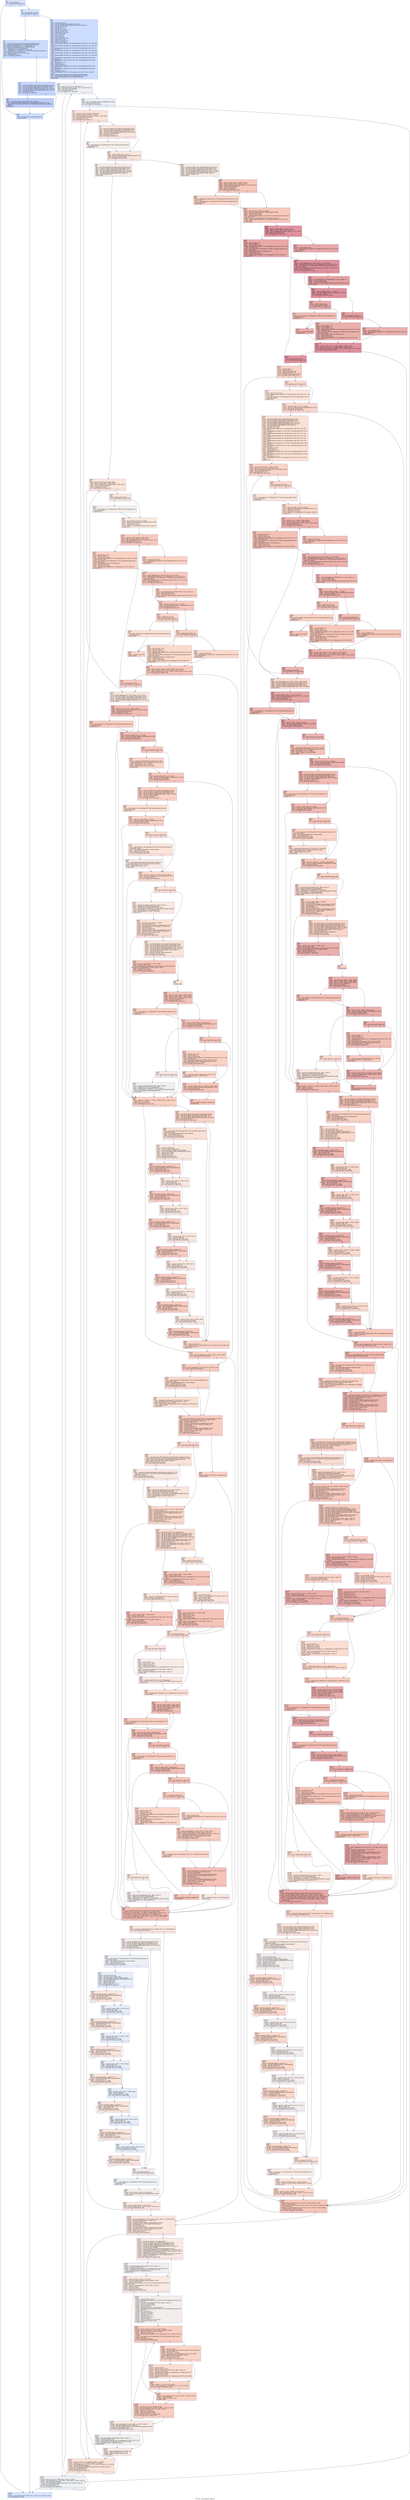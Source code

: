 digraph "CFG for '__ockl_dm_alloc' function" {
	label="CFG for '__ockl_dm_alloc' function";

	Node0x4bee1f0 [shape=record,color="#3d50c3ff", style=filled, fillcolor="#a7c5fe70",label="{%1:\l  %2 = icmp eq i64 %0, 0\l  br i1 %2, label %1423, label %3\l|{<s0>T|<s1>F}}"];
	Node0x4bee1f0:s0 -> Node0x4c234f0;
	Node0x4bee1f0:s1 -> Node0x4c23540;
	Node0x4c23540 [shape=record,color="#3d50c3ff", style=filled, fillcolor="#9ebeff70",label="{%3:\l3:                                                \l  %4 = icmp ugt i64 %0, 3072\l  br i1 %4, label %5, label %27\l|{<s0>T|<s1>F}}"];
	Node0x4c23540:s0 -> Node0x4c23750;
	Node0x4c23540:s1 -> Node0x4c237a0;
	Node0x4c23750 [shape=record,color="#3d50c3ff", style=filled, fillcolor="#8caffe70",label="{%5:\l5:                                                \l  %6 = tail call i8 addrspace(4)* @llvm.amdgcn.implicitarg.ptr()\l  %7 = getelementptr inbounds i8, i8 addrspace(4)* %6, i64 24\l  %8 = bitcast i8 addrspace(4)* %7 to i64 addrspace(4)*\l  %9 = load i64, i64 addrspace(4)* %8, align 8, !tbaa !4\l  %10 = inttoptr i64 %9 to i8 addrspace(1)*\l  %11 = addrspacecast i8 addrspace(1)* %10 to i8*\l  %12 = tail call fastcc \<2 x i64\> @__ockl_hostcall_internal(i8* noundef %11,\l... i64 noundef 0, i64 noundef %0) #12\l  %13 = extractelement \<2 x i64\> %12, i64 0\l  %14 = icmp eq i64 %13, 0\l  br i1 %14, label %25, label %15\l|{<s0>T|<s1>F}}"];
	Node0x4c23750:s0 -> Node0x4c23970;
	Node0x4c23750:s1 -> Node0x4c29cd0;
	Node0x4c29cd0 [shape=record,color="#3d50c3ff", style=filled, fillcolor="#81a4fb70",label="{%15:\l15:                                               \l  %16 = tail call i32 @llvm.read_register.i32(metadata !8) #13\l  %17 = tail call i32 @llvm.read_register.i32(metadata !9) #13\l  %18 = tail call i32 @llvm.amdgcn.mbcnt.lo(i32 %17, i32 0)\l  %19 = tail call i32 @llvm.amdgcn.mbcnt.hi(i32 %16, i32 %18)\l  %20 = tail call i64 @llvm.read_register.i64(metadata !10) #13\l  %21 = icmp eq i32 %19, 0\l  br i1 %21, label %22, label %25\l|{<s0>T|<s1>F}}"];
	Node0x4c29cd0:s0 -> Node0x4c2a410;
	Node0x4c29cd0:s1 -> Node0x4c23970;
	Node0x4c2a410 [shape=record,color="#3d50c3ff", style=filled, fillcolor="#6a8bef70",label="{%22:\l22:                                               \l  %23 = tail call i64 @llvm.ctpop.i64(i64 %20), !range !11\l  %24 = atomicrmw add i64 addrspace(1)* getelementptr inbounds (%0, %0\l... addrspace(1)* @0, i64 0, i32 9), i64 %23 syncscope(\"agent-one-as\") monotonic,\l... align 8\l  br label %25\l}"];
	Node0x4c2a410 -> Node0x4c23970;
	Node0x4c23970 [shape=record,color="#3d50c3ff", style=filled, fillcolor="#8caffe70",label="{%25:\l25:                                               \l  %26 = inttoptr i64 %13 to i8 addrspace(1)*\l  br label %1423\l}"];
	Node0x4c23970 -> Node0x4c234f0;
	Node0x4c237a0 [shape=record,color="#3d50c3ff", style=filled, fillcolor="#8caffe70",label="{%27:\l27:                                               \l  %28 = trunc i64 %0 to i32\l  %29 = tail call i32 @llvm.umax.i32(i32 %28, i32 16)\l  %30 = tail call i32 @llvm.ctlz.i32(i32 %29, i1 false), !range !12\l  %31 = sub nsw i32 31, %30\l  %32 = and i32 %31, 31\l  %33 = shl nuw i32 1, %32\l  %34 = shl nuw nsw i32 %30, 1\l  %35 = sub nsw i32 54, %34\l  %36 = icmp ugt i32 %29, %33\l  %37 = zext i1 %36 to i32\l  %38 = or i32 %35, %37\l  %39 = lshr i32 %33, 1\l  %40 = or i32 %39, %33\l  %41 = icmp ugt i32 %29, %40\l  %42 = zext i1 %41 to i32\l  %43 = add nsw i32 %38, %42\l  %44 = zext i32 %43 to i64\l  %45 = getelementptr inbounds %0, %0 addrspace(1)* @0, i64 0, i32 1, i64 %44,\l... i32 0\l  %46 = getelementptr inbounds %0, %0 addrspace(1)* @0, i64 0, i32 0, i64 %44,\l... i32 0\l  %47 = getelementptr inbounds [16 x %4], [16 x %4] addrspace(4)* @1, i64 0,\l... i64 %44, i32 2\l  %48 = getelementptr inbounds %0, %0 addrspace(1)* @0, i64 0, i32 2, i64 %44,\l... i32 0\l  %49 = getelementptr inbounds %0, %0 addrspace(1)* @0, i64 0, i32 4, i64 %44,\l... i32 0\l  %50 = getelementptr inbounds %0, %0 addrspace(1)* @0, i64 0, i32 3, i64 %44,\l... i32 0\l  %51 = getelementptr inbounds [16 x %4], [16 x %4] addrspace(4)* @1, i64 0,\l... i64 %44, i32 5\l  %52 = getelementptr inbounds [16 x %4], [16 x %4] addrspace(4)* @1, i64 0,\l... i64 %44, i32 0\l  %53 = lshr i64 191, %44\l  %54 = and i64 %53, 1\l  %55 = icmp eq i64 %54, 0\l  %56 = getelementptr inbounds [16 x %4], [16 x %4] addrspace(4)* @1, i64 0,\l... i64 %44, i32 4\l  %57 = getelementptr inbounds [16 x %4], [16 x %4] addrspace(4)* @1, i64 0,\l... i64 %44, i32 6\l  %58 = icmp eq i32 %43, 2\l  %59 = insertelement \<4 x i32\> \<i32 poison, i32 0, i32 0, i32 0\>, i32 %43,\l... i64 0\l  %60 = tail call i8 addrspace(4)* @llvm.amdgcn.implicitarg.ptr()\l  %61 = getelementptr inbounds i8, i8 addrspace(4)* %60, i64 24\l  %62 = bitcast i8 addrspace(4)* %61 to i64 addrspace(4)*\l  br label %63\l}"];
	Node0x4c237a0 -> Node0x4c2cb20;
	Node0x4c2cb20 [shape=record,color="#3d50c3ff", style=filled, fillcolor="#d9dce170",label="{%63:\l63:                                               \l  %64 = phi i32 [ 1, %27 ], [ %1418, %1417 ]\l  %65 = phi i8 addrspace(1)* [ null, %27 ], [ %1419, %1417 ]\l  %66 = tail call i32 asm sideeffect \"\l  %67 = icmp eq i32 %66, 0\l  br i1 %67, label %1417, label %68\l|{<s0>T|<s1>F}}"];
	Node0x4c2cb20:s0 -> Node0x4c2cbe0;
	Node0x4c2cb20:s1 -> Node0x4c2af30;
	Node0x4c2af30 [shape=record,color="#3d50c3ff", style=filled, fillcolor="#d1dae970",label="{%68:\l68:                                               \l  %69 = tail call i32 @llvm.amdgcn.readfirstlane(i32 %43)\l  %70 = icmp eq i32 %69, %43\l  br i1 %70, label %71, label %1417\l|{<s0>T|<s1>F}}"];
	Node0x4c2af30:s0 -> Node0x4c2db20;
	Node0x4c2af30:s1 -> Node0x4c2cbe0;
	Node0x4c2db20 [shape=record,color="#3d50c3ff", style=filled, fillcolor="#f6bfa670",label="{%71:\l71:                                               \l  %72 = phi i32 [ %1411, %1410 ], [ %66, %68 ]\l  %73 = phi i32 [ %1412, %1410 ], [ 1, %68 ]\l  %74 = phi i8 addrspace(1)* [ %1413, %1410 ], [ %65, %68 ]\l  %75 = tail call i32 asm sideeffect \"\l  %76 = icmp eq i32 %75, 0\l  br i1 %76, label %1410, label %77\l|{<s0>T|<s1>F}}"];
	Node0x4c2db20:s0 -> Node0x4c2dc20;
	Node0x4c2db20:s1 -> Node0x4c2e2b0;
	Node0x4c2e2b0 [shape=record,color="#3d50c3ff", style=filled, fillcolor="#f3c7b170",label="{%77:\l77:                                               \l  %78 = tail call i32 @llvm.read_register.i32(metadata !8) #13\l  %79 = tail call i32 @llvm.read_register.i32(metadata !9) #13\l  %80 = tail call i32 @llvm.amdgcn.mbcnt.lo(i32 %79, i32 0)\l  %81 = tail call i32 @llvm.amdgcn.mbcnt.hi(i32 %78, i32 %80)\l  %82 = tail call i32 asm sideeffect \"\l  %83 = icmp eq i32 %82, 0\l  br i1 %83, label %84, label %86\l|{<s0>T|<s1>F}}"];
	Node0x4c2e2b0:s0 -> Node0x4c2eae0;
	Node0x4c2e2b0:s1 -> Node0x4c2eb70;
	Node0x4c2eae0 [shape=record,color="#3d50c3ff", style=filled, fillcolor="#e8d6cc70",label="{%84:\l84:                                               \l  %85 = load atomic i32, i32 addrspace(1)* %45 syncscope(\"agent-one-as\")\l... monotonic, align 8\l  br label %86\l}"];
	Node0x4c2eae0 -> Node0x4c2eb70;
	Node0x4c2eb70 [shape=record,color="#3d50c3ff", style=filled, fillcolor="#f3c7b170",label="{%86:\l86:                                               \l  %87 = phi i32 [ %85, %84 ], [ 0, %77 ]\l  %88 = tail call i32 @llvm.amdgcn.readfirstlane(i32 %87)\l  %89 = icmp ult i32 %88, 65792\l  br i1 %89, label %90, label %634\l|{<s0>T|<s1>F}}"];
	Node0x4c2eb70:s0 -> Node0x4c2ef60;
	Node0x4c2eb70:s1 -> Node0x4c2efb0;
	Node0x4c2ef60 [shape=record,color="#3d50c3ff", style=filled, fillcolor="#ecd3c570",label="{%90:\l90:                                               \l  %91 = tail call i32 @llvm.read_register.i32(metadata !8) #13\l  %92 = tail call i32 @llvm.read_register.i32(metadata !9) #13\l  %93 = tail call i32 @llvm.amdgcn.mbcnt.lo(i32 %92, i32 0)\l  %94 = tail call i32 @llvm.amdgcn.mbcnt.hi(i32 %91, i32 %93)\l  %95 = tail call i64 @llvm.read_register.i64(metadata !10) #13\l  %96 = tail call i64 @llvm.ctpop.i64(i64 %95), !range !11\l  %97 = trunc i64 %96 to i32\l  br label %98\l}"];
	Node0x4c2ef60 -> Node0x4c2f720;
	Node0x4c2f720 [shape=record,color="#3d50c3ff", style=filled, fillcolor="#f5c1a970",label="{%98:\l98:                                               \l  %99 = phi i32 [ %94, %90 ], [ %102, %631 ]\l  %100 = phi i32 [ %88, %90 ], [ %632, %631 ]\l  %101 = phi %3 addrspace(1)* [ undef, %90 ], [ %633, %631 ]\l  %102 = tail call i32 asm sideeffect \"\l  %103 = icmp eq i32 %100, 0\l  br i1 %103, label %174, label %104\l|{<s0>T|<s1>F}}"];
	Node0x4c2f720:s0 -> Node0x4c2fb90;
	Node0x4c2f720:s1 -> Node0x4c2fbe0;
	Node0x4c2fbe0 [shape=record,color="#3d50c3ff", style=filled, fillcolor="#f2cab570",label="{%104:\l104:                                              \l  %105 = icmp eq i32 %102, 0\l  br i1 %105, label %106, label %108\l|{<s0>T|<s1>F}}"];
	Node0x4c2fbe0:s0 -> Node0x4c2fc30;
	Node0x4c2fbe0:s1 -> Node0x4c30530;
	Node0x4c2fc30 [shape=record,color="#3d50c3ff", style=filled, fillcolor="#e5d8d170",label="{%106:\l106:                                              \l  %107 = load atomic i32, i32 addrspace(1)* %46 syncscope(\"agent-one-as\")\l... monotonic, align 8\l  br label %108\l}"];
	Node0x4c2fc30 -> Node0x4c30530;
	Node0x4c30530 [shape=record,color="#3d50c3ff", style=filled, fillcolor="#f2cab570",label="{%108:\l108:                                              \l  %109 = phi i32 [ %107, %106 ], [ 0, %104 ]\l  %110 = tail call i32 @llvm.amdgcn.readfirstlane(i32 %109)\l  %111 = add i32 %110, %102\l  %112 = urem i32 %111, %100\l  %113 = load i32, i32 addrspace(4)* %47, align 4, !tbaa !15\l  br label %114\l}"];
	Node0x4c30530 -> Node0x4c30b60;
	Node0x4c30b60 [shape=record,color="#3d50c3ff", style=filled, fillcolor="#ef886b70",label="{%114:\l114:                                              \l  %115 = phi i32 [ %112, %108 ], [ %169, %172 ]\l  %116 = phi i32 [ %100, %108 ], [ %170, %172 ]\l  %117 = phi %3 addrspace(1)* [ %101, %108 ], [ %171, %172 ]\l  %118 = icmp ugt i32 %115, 255\l  br i1 %118, label %119, label %129\l|{<s0>T|<s1>F}}"];
	Node0x4c30b60:s0 -> Node0x4c31070;
	Node0x4c30b60:s1 -> Node0x4c31100;
	Node0x4c31070 [shape=record,color="#3d50c3ff", style=filled, fillcolor="#f4987a70",label="{%119:\l119:                                              \l  %120 = add i32 %115, -256\l  %121 = lshr i32 %120, 8\l  %122 = zext i32 %121 to i64\l  %123 = getelementptr inbounds %0, %0 addrspace(1)* @0, i64 0, i32 5, i64\l... %44, i64 %122, i32 0\l  %124 = load atomic i64, i64 addrspace(1)* %123 syncscope(\"agent-one-as\")\l... monotonic, align 8\l  %125 = inttoptr i64 %124 to %3 addrspace(1)*\l  %126 = and i32 %115, 255\l  %127 = zext i32 %126 to i64\l  %128 = getelementptr inbounds %3, %3 addrspace(1)* %125, i64 %127\l  br label %132\l}"];
	Node0x4c31070 -> Node0x4c2cd20;
	Node0x4c31100 [shape=record,color="#3d50c3ff", style=filled, fillcolor="#f4987a70",label="{%129:\l129:                                              \l  %130 = zext i32 %115 to i64\l  %131 = getelementptr inbounds %0, %0 addrspace(1)* @0, i64 0, i32 5, i64\l... %44, i64 %130\l  br label %132\l}"];
	Node0x4c31100 -> Node0x4c2cd20;
	Node0x4c2cd20 [shape=record,color="#3d50c3ff", style=filled, fillcolor="#ef886b70",label="{%132:\l132:                                              \l  %133 = phi %3 addrspace(1)* [ %128, %119 ], [ %131, %129 ]\l  %134 = getelementptr inbounds %3, %3 addrspace(1)* %133, i64 0, i32 2\l  %135 = load atomic i32, i32 addrspace(1)* %134 syncscope(\"agent-one-as\")\l... monotonic, align 8\l  %136 = tail call i64 @llvm.amdgcn.icmp.i64.i32(i32 %135, i32 %113, i32 36)\l  %137 = icmp eq i64 %136, 0\l  br i1 %137, label %143, label %138\l|{<s0>T|<s1>F}}"];
	Node0x4c2cd20:s0 -> Node0x4c32230;
	Node0x4c2cd20:s1 -> Node0x4c32280;
	Node0x4c32280 [shape=record,color="#3d50c3ff", style=filled, fillcolor="#f3947570",label="{%138:\l138:                                              \l  %139 = tail call i64 @llvm.cttz.i64(i64 %136, i1 true), !range !11\l  %140 = trunc i64 %139 to i32\l  %141 = shl nuw nsw i32 %140, 2\l  %142 = tail call i32 @llvm.amdgcn.ds.bpermute(i32 %141, i32 %115)\l  br label %143\l}"];
	Node0x4c32280 -> Node0x4c32230;
	Node0x4c32230 [shape=record,color="#3d50c3ff", style=filled, fillcolor="#ef886b70",label="{%143:\l143:                                              \l  %144 = phi i32 [ %142, %138 ], [ -1, %132 ]\l  %145 = tail call i32 @llvm.amdgcn.readfirstlane(i32 %144)\l  %146 = icmp eq i32 %145, -1\l  br i1 %146, label %162, label %147\l|{<s0>T|<s1>F}}"];
	Node0x4c32230:s0 -> Node0x4c32b90;
	Node0x4c32230:s1 -> Node0x4c32be0;
	Node0x4c32be0 [shape=record,color="#3d50c3ff", style=filled, fillcolor="#f3947570",label="{%147:\l147:                                              \l  %148 = icmp ugt i32 %145, 255\l  br i1 %148, label %149, label %159\l|{<s0>T|<s1>F}}"];
	Node0x4c32be0:s0 -> Node0x4c32db0;
	Node0x4c32be0:s1 -> Node0x4c32e00;
	Node0x4c32db0 [shape=record,color="#3d50c3ff", style=filled, fillcolor="#f7a88970",label="{%149:\l149:                                              \l  %150 = add i32 %145, -256\l  %151 = lshr i32 %150, 8\l  %152 = zext i32 %151 to i64\l  %153 = getelementptr inbounds %0, %0 addrspace(1)* @0, i64 0, i32 5, i64\l... %44, i64 %152, i32 0\l  %154 = load atomic i64, i64 addrspace(1)* %153 syncscope(\"agent-one-as\")\l... monotonic, align 8\l  %155 = inttoptr i64 %154 to %3 addrspace(1)*\l  %156 = and i32 %145, 255\l  %157 = zext i32 %156 to i64\l  %158 = getelementptr inbounds %3, %3 addrspace(1)* %155, i64 %157\l  br label %168\l}"];
	Node0x4c32db0 -> Node0x4c33470;
	Node0x4c32e00 [shape=record,color="#3d50c3ff", style=filled, fillcolor="#f7a88970",label="{%159:\l159:                                              \l  %160 = zext i32 %145 to i64\l  %161 = getelementptr inbounds %0, %0 addrspace(1)* @0, i64 0, i32 5, i64\l... %44, i64 %160\l  br label %168\l}"];
	Node0x4c32e00 -> Node0x4c33470;
	Node0x4c32b90 [shape=record,color="#3d50c3ff", style=filled, fillcolor="#f5a08170",label="{%162:\l162:                                              \l  %163 = add i32 %115, %97\l  %164 = urem i32 %163, %100\l  br i1 %105, label %165, label %166\l|{<s0>T|<s1>F}}"];
	Node0x4c32b90:s0 -> Node0x4c33830;
	Node0x4c32b90:s1 -> Node0x4c33880;
	Node0x4c33830 [shape=record,color="#3d50c3ff", style=filled, fillcolor="#f7b99e70",label="{%165:\l165:                                              \l  store atomic i32 %164, i32 addrspace(1)* %46 syncscope(\"agent-one-as\")\l... monotonic, align 8\l  br label %166\l}"];
	Node0x4c33830 -> Node0x4c33880;
	Node0x4c33880 [shape=record,color="#3d50c3ff", style=filled, fillcolor="#f5a08170",label="{%166:\l166:                                              \l  %167 = sub i32 %116, %97\l  br label %168\l}"];
	Node0x4c33880 -> Node0x4c33470;
	Node0x4c33470 [shape=record,color="#3d50c3ff", style=filled, fillcolor="#ef886b70",label="{%168:\l168:                                              \l  %169 = phi i32 [ %164, %166 ], [ %115, %149 ], [ %115, %159 ]\l  %170 = phi i32 [ %167, %166 ], [ %116, %149 ], [ %116, %159 ]\l  %171 = phi %3 addrspace(1)* [ %117, %166 ], [ %158, %149 ], [ %161, %159 ]\l  br i1 %146, label %172, label %1299\l|{<s0>T|<s1>F}}"];
	Node0x4c33470:s0 -> Node0x4c30c60;
	Node0x4c33470:s1 -> Node0x4c33df0;
	Node0x4c30c60 [shape=record,color="#3d50c3ff", style=filled, fillcolor="#ef886b70",label="{%172:\l172:                                              \l  %173 = icmp sgt i32 %170, 0\l  br i1 %173, label %114, label %174\l|{<s0>T|<s1>F}}"];
	Node0x4c30c60:s0 -> Node0x4c30b60;
	Node0x4c30c60:s1 -> Node0x4c2fb90;
	Node0x4c2fb90 [shape=record,color="#3d50c3ff", style=filled, fillcolor="#f3c7b170",label="{%174:\l174:                                              \l  %175 = phi %3 addrspace(1)* [ %101, %98 ], [ %171, %172 ]\l  %176 = tail call i32 @llvm.read_register.i32(metadata !8) #13\l  %177 = tail call i32 @llvm.read_register.i32(metadata !9) #13\l  %178 = tail call i32 @llvm.amdgcn.mbcnt.lo(i32 %177, i32 0)\l  %179 = tail call i32 @llvm.amdgcn.mbcnt.hi(i32 %176, i32 %178)\l  br label %180\l}"];
	Node0x4c2fb90 -> Node0x4c34520;
	Node0x4c34520 [shape=record,color="#3d50c3ff", style=filled, fillcolor="#e36c5570",label="{%180:\l180:                                              \l  %181 = phi i32 [ %179, %174 ], [ %550, %548 ]\l  %182 = phi %3 addrspace(1)* [ undef, %174 ], [ %551, %548 ]\l  %183 = tail call i32 asm sideeffect \"\l  %184 = icmp eq i32 %183, 0\l  br i1 %184, label %185, label %187\l|{<s0>T|<s1>F}}"];
	Node0x4c34520:s0 -> Node0x4c34a20;
	Node0x4c34520:s1 -> Node0x4c34a70;
	Node0x4c34a20 [shape=record,color="#3d50c3ff", style=filled, fillcolor="#f08b6e70",label="{%185:\l185:                                              \l  %186 = load atomic i32, i32 addrspace(1)* %45 syncscope(\"agent-one-as\")\l... monotonic, align 8\l  br label %187\l}"];
	Node0x4c34a20 -> Node0x4c34a70;
	Node0x4c34a70 [shape=record,color="#3d50c3ff", style=filled, fillcolor="#e36c5570",label="{%187:\l187:                                              \l  %188 = phi i32 [ %186, %185 ], [ 0, %180 ]\l  %189 = tail call i32 @llvm.amdgcn.readfirstlane(i32 %188)\l  %190 = icmp eq i32 %189, 65792\l  br i1 %190, label %548, label %191\l|{<s0>T|<s1>F}}"];
	Node0x4c34a70:s0 -> Node0x4c345e0;
	Node0x4c34a70:s1 -> Node0x4c34e20;
	Node0x4c34e20 [shape=record,color="#3d50c3ff", style=filled, fillcolor="#ed836670",label="{%191:\l191:                                              \l  br i1 %184, label %192, label %197\l|{<s0>T|<s1>F}}"];
	Node0x4c34e20:s0 -> Node0x4c34f20;
	Node0x4c34e20:s1 -> Node0x4c34f70;
	Node0x4c34f20 [shape=record,color="#3d50c3ff", style=filled, fillcolor="#f5a08170",label="{%192:\l192:                                              \l  %193 = cmpxchg i32 addrspace(1)* %48, i32 0, i32 256\l... syncscope(\"agent-one-as\") monotonic monotonic, align 4\l  %194 = extractvalue \{ i32, i1 \} %193, 1\l  %195 = extractvalue \{ i32, i1 \} %193, 0\l  %196 = select i1 %194, i32 256, i32 %195\l  br label %197\l}"];
	Node0x4c34f20 -> Node0x4c34f70;
	Node0x4c34f70 [shape=record,color="#3d50c3ff", style=filled, fillcolor="#ed836670",label="{%197:\l197:                                              \l  %198 = phi i32 [ %196, %192 ], [ 0, %191 ]\l  %199 = tail call i32 @llvm.amdgcn.readfirstlane(i32 %198)\l  %200 = icmp eq i32 %189, %199\l  br i1 %200, label %201, label %374\l|{<s0>T|<s1>F}}"];
	Node0x4c34f70:s0 -> Node0x4c35590;
	Node0x4c34f70:s1 -> Node0x4c355e0;
	Node0x4c35590 [shape=record,color="#3d50c3ff", style=filled, fillcolor="#f4987a70",label="{%201:\l201:                                              \l  %202 = tail call i32 @llvm.read_register.i32(metadata !8) #13\l  %203 = tail call i32 @llvm.read_register.i32(metadata !9) #13\l  %204 = tail call i32 @llvm.amdgcn.mbcnt.lo(i32 %203, i32 0)\l  %205 = tail call i32 @llvm.amdgcn.mbcnt.hi(i32 %202, i32 %204)\l  %206 = tail call i32 asm sideeffect \"\l  %207 = icmp eq i32 %206, 0\l  br i1 %207, label %208, label %210\l|{<s0>T|<s1>F}}"];
	Node0x4c35590:s0 -> Node0x4c35d30;
	Node0x4c35590:s1 -> Node0x4c35d80;
	Node0x4c35d30 [shape=record,color="#3d50c3ff", style=filled, fillcolor="#f7b39670",label="{%208:\l208:                                              \l  %209 = load atomic i32, i32 addrspace(1)* %48 syncscope(\"agent-one-as\")\l... monotonic, align 8\l  br label %210\l}"];
	Node0x4c35d30 -> Node0x4c35d80;
	Node0x4c35d80 [shape=record,color="#3d50c3ff", style=filled, fillcolor="#f4987a70",label="{%210:\l210:                                              \l  %211 = phi i32 [ %209, %208 ], [ 0, %201 ]\l  %212 = tail call i32 @llvm.amdgcn.readfirstlane(i32 %211)\l  %213 = icmp eq i32 %212, 65792\l  br i1 %213, label %296, label %214\l|{<s0>T|<s1>F}}"];
	Node0x4c35d80:s0 -> Node0x4c36130;
	Node0x4c35d80:s1 -> Node0x4c36180;
	Node0x4c36180 [shape=record,color="#3d50c3ff", style=filled, fillcolor="#f7ac8e70",label="{%214:\l214:                                              \l  br i1 %207, label %215, label %224\l|{<s0>T|<s1>F}}"];
	Node0x4c36180:s0 -> Node0x4c36280;
	Node0x4c36180:s1 -> Node0x4c362d0;
	Node0x4c36280 [shape=record,color="#3d50c3ff", style=filled, fillcolor="#f6bfa670",label="{%215:\l215:                                              \l  %216 = load atomic i64, i64 addrspace(1)* %49 syncscope(\"agent-one-as\")\l... monotonic, align 8\l  %217 = tail call i64 @llvm.amdgcn.s.memrealtime()\l  %218 = sub i64 %217, %216\l  %219 = icmp ugt i64 %218, 29999\l  br i1 %219, label %220, label %224\l|{<s0>T|<s1>F}}"];
	Node0x4c36280:s0 -> Node0x4c366c0;
	Node0x4c36280:s1 -> Node0x4c362d0;
	Node0x4c366c0 [shape=record,color="#3d50c3ff", style=filled, fillcolor="#f1ccb870",label="{%220:\l220:                                              \l  %221 = cmpxchg i64 addrspace(1)* %49, i64 %216, i64 %217\l... syncscope(\"agent-one-as\") monotonic monotonic, align 8\l  %222 = extractvalue \{ i64, i1 \} %221, 1\l  %223 = select i1 %222, i32 2, i32 1\l  br label %224\l}"];
	Node0x4c366c0 -> Node0x4c362d0;
	Node0x4c362d0 [shape=record,color="#3d50c3ff", style=filled, fillcolor="#f7ac8e70",label="{%224:\l224:                                              \l  %225 = phi i32 [ 1, %214 ], [ 1, %215 ], [ %223, %220 ]\l  %226 = tail call i32 @llvm.amdgcn.readfirstlane(i32 %225)\l  %227 = icmp eq i32 %226, 1\l  br i1 %227, label %296, label %228\l|{<s0>T|<s1>F}}"];
	Node0x4c362d0:s0 -> Node0x4c36130;
	Node0x4c362d0:s1 -> Node0x4c36cb0;
	Node0x4c36cb0 [shape=record,color="#3d50c3ff", style=filled, fillcolor="#f7b99e70",label="{%228:\l228:                                              \l  br i1 %207, label %229, label %235\l|{<s0>T|<s1>F}}"];
	Node0x4c36cb0:s0 -> Node0x4c36db0;
	Node0x4c36cb0:s1 -> Node0x4c36e00;
	Node0x4c36db0 [shape=record,color="#3d50c3ff", style=filled, fillcolor="#f1ccb870",label="{%229:\l229:                                              \l  %230 = load i64, i64 addrspace(4)* %62, align 8, !tbaa !4\l  %231 = inttoptr i64 %230 to i8 addrspace(1)*\l  %232 = addrspacecast i8 addrspace(1)* %231 to i8*\l  %233 = tail call fastcc \<2 x i64\> @__ockl_hostcall_internal(i8* noundef\l... %232, i64 noundef 0, i64 noundef 6144) #12\l  %234 = extractelement \<2 x i64\> %233, i64 0\l  br label %235\l}"];
	Node0x4c36db0 -> Node0x4c36e00;
	Node0x4c36e00 [shape=record,color="#3d50c3ff", style=filled, fillcolor="#f7b99e70",label="{%235:\l235:                                              \l  %236 = phi i64 [ %234, %229 ], [ 0, %228 ]\l  %237 = trunc i64 %236 to i32\l  %238 = tail call i32 @llvm.amdgcn.readfirstlane(i32 %237)\l  %239 = insertelement \<2 x i32\> undef, i32 %238, i64 0\l  %240 = lshr i64 %236, 32\l  %241 = trunc i64 %240 to i32\l  %242 = tail call i32 @llvm.amdgcn.readfirstlane(i32 %241)\l  %243 = insertelement \<2 x i32\> %239, i32 %242, i64 1\l  %244 = bitcast \<2 x i32\> %243 to i64\l  %245 = icmp eq i64 %244, 0\l  br i1 %245, label %296, label %246\l|{<s0>T|<s1>F}}"];
	Node0x4c36e00:s0 -> Node0x4c36130;
	Node0x4c36e00:s1 -> Node0x4c37920;
	Node0x4c37920 [shape=record,color="#3d50c3ff", style=filled, fillcolor="#f4c5ad70",label="{%246:\l246:                                              \l  %247 = tail call i32 @llvm.read_register.i32(metadata !8) #13\l  %248 = tail call i32 @llvm.read_register.i32(metadata !9) #13\l  %249 = tail call i32 @llvm.amdgcn.mbcnt.lo(i32 %248, i32 0)\l  %250 = tail call i32 @llvm.amdgcn.mbcnt.hi(i32 %247, i32 %249)\l  %251 = tail call i64 @llvm.read_register.i64(metadata !10) #13\l  %252 = tail call i64 @llvm.ctpop.i64(i64 %251), !range !11\l  %253 = trunc i64 %252 to i32\l  %254 = inttoptr i64 %244 to i64 addrspace(1)*\l  %255 = icmp ult i32 %250, 768\l  br i1 %255, label %256, label %262\l|{<s0>T|<s1>F}}"];
	Node0x4c37920:s0 -> Node0x4c381b0;
	Node0x4c37920:s1 -> Node0x4c38200;
	Node0x4c381b0 [shape=record,color="#3d50c3ff", style=filled, fillcolor="#ec7f6370",label="{%256:\l256:                                              \l  %257 = phi i32 [ %260, %256 ], [ %250, %246 ]\l  %258 = zext i32 %257 to i64\l  %259 = getelementptr inbounds i64, i64 addrspace(1)* %254, i64 %258\l  store i64 0, i64 addrspace(1)* %259, align 8, !tbaa !4\l  %260 = add i32 %257, %253\l  %261 = icmp ult i32 %260, 768\l  br i1 %261, label %256, label %262\l|{<s0>T|<s1>F}}"];
	Node0x4c381b0:s0 -> Node0x4c381b0;
	Node0x4c381b0:s1 -> Node0x4c38200;
	Node0x4c38200 [shape=record,color="#3d50c3ff", style=filled, fillcolor="#f4c5ad70",label="{%262:\l262:                                              \l  br label %263\l}"];
	Node0x4c38200 -> Node0x4c31c30;
	Node0x4c31c30 [shape=record,color="#3d50c3ff", style=filled, fillcolor="#e97a5f70",label="{%263:\l263:                                              \l  %264 = phi i32 [ %293, %295 ], [ %226, %262 ]\l  %265 = phi i32 [ %273, %295 ], [ %212, %262 ]\l  %266 = phi i32 [ %267, %295 ], [ %206, %262 ]\l  %267 = tail call i32 asm sideeffect \"\l  %268 = icmp eq i32 %267, 0\l  br i1 %268, label %269, label %271\l|{<s0>T|<s1>F}}"];
	Node0x4c31c30:s0 -> Node0x4c39660;
	Node0x4c31c30:s1 -> Node0x4c396b0;
	Node0x4c39660 [shape=record,color="#3d50c3ff", style=filled, fillcolor="#f4987a70",label="{%269:\l269:                                              \l  %270 = load atomic i32, i32 addrspace(1)* %48 syncscope(\"agent-one-as\")\l... monotonic, align 8\l  br label %271\l}"];
	Node0x4c39660 -> Node0x4c396b0;
	Node0x4c396b0 [shape=record,color="#3d50c3ff", style=filled, fillcolor="#e97a5f70",label="{%271:\l271:                                              \l  %272 = phi i32 [ %270, %269 ], [ %265, %263 ]\l  %273 = tail call i32 @llvm.amdgcn.readfirstlane(i32 %272)\l  %274 = icmp eq i32 %273, 65792\l  br i1 %274, label %275, label %281\l|{<s0>T|<s1>F}}"];
	Node0x4c396b0:s0 -> Node0x4c39aa0;
	Node0x4c396b0:s1 -> Node0x4c39af0;
	Node0x4c39aa0 [shape=record,color="#3d50c3ff", style=filled, fillcolor="#efcebd70",label="{%275:\l275:                                              \l  br i1 %268, label %276, label %296\l|{<s0>T|<s1>F}}"];
	Node0x4c39aa0:s0 -> Node0x4c39bf0;
	Node0x4c39aa0:s1 -> Node0x4c36130;
	Node0x4c39bf0 [shape=record,color="#3d50c3ff", style=filled, fillcolor="#e0dbd870",label="{%276:\l276:                                              \l  %277 = load i64, i64 addrspace(4)* %62, align 8, !tbaa !4\l  %278 = inttoptr i64 %277 to i8 addrspace(1)*\l  %279 = addrspacecast i8 addrspace(1)* %278 to i8*\l  %280 = tail call fastcc \<2 x i64\> @__ockl_hostcall_internal(i8* noundef\l... %279, i64 noundef %244, i64 noundef 0) #12\l  br label %296\l}"];
	Node0x4c39bf0 -> Node0x4c36130;
	Node0x4c39af0 [shape=record,color="#3d50c3ff", style=filled, fillcolor="#ec7f6370",label="{%281:\l281:                                              \l  br i1 %268, label %282, label %291\l|{<s0>T|<s1>F}}"];
	Node0x4c39af0:s0 -> Node0x4c39fe0;
	Node0x4c39af0:s1 -> Node0x4c3a030;
	Node0x4c39fe0 [shape=record,color="#3d50c3ff", style=filled, fillcolor="#f4987a70",label="{%282:\l282:                                              \l  %283 = add i32 %273, -256\l  %284 = lshr i32 %283, 8\l  %285 = zext i32 %284 to i64\l  %286 = getelementptr inbounds %0, %0 addrspace(1)* @0, i64 0, i32 5, i64\l... %44, i64 %285, i32 0\l  %287 = cmpxchg i64 addrspace(1)* %286, i64 0, i64 %244\l... syncscope(\"agent-one-as\") monotonic monotonic, align 8\l  %288 = extractvalue \{ i64, i1 \} %287, 1\l  br i1 %288, label %289, label %291\l|{<s0>T|<s1>F}}"];
	Node0x4c39fe0:s0 -> Node0x4c3a520;
	Node0x4c39fe0:s1 -> Node0x4c3a030;
	Node0x4c3a520 [shape=record,color="#3d50c3ff", style=filled, fillcolor="#f7ac8e70",label="{%289:\l289:                                              \l  %290 = atomicrmw add i32 addrspace(1)* %48, i32 256\l... syncscope(\"agent-one-as\") release, align 4\l  br label %291\l}"];
	Node0x4c3a520 -> Node0x4c3a030;
	Node0x4c3a030 [shape=record,color="#3d50c3ff", style=filled, fillcolor="#ec7f6370",label="{%291:\l291:                                              \l  %292 = phi i32 [ %264, %281 ], [ 0, %289 ], [ %264, %282 ]\l  %293 = tail call i32 @llvm.amdgcn.readfirstlane(i32 %292)\l  %294 = icmp eq i32 %293, 0\l  br i1 %294, label %296, label %295\l|{<s0>T|<s1>F}}"];
	Node0x4c3a030:s0 -> Node0x4c36130;
	Node0x4c3a030:s1 -> Node0x4c31cf0;
	Node0x4c31cf0 [shape=record,color="#3d50c3ff", style=filled, fillcolor="#ec7f6370",label="{%295:\l295:                                              \l  tail call void @llvm.amdgcn.s.sleep(i32 2)\l  br label %263\l}"];
	Node0x4c31cf0 -> Node0x4c31c30;
	Node0x4c36130 [shape=record,color="#3d50c3ff", style=filled, fillcolor="#f4987a70",label="{%296:\l296:                                              \l  %297 = phi i32 [ 2, %210 ], [ 1, %224 ], [ %226, %235 ], [ %264, %276 ], [\l... %264, %275 ], [ 0, %291 ]\l  %298 = icmp eq i32 %297, 0\l  br i1 %298, label %372, label %299\l|{<s0>T|<s1>F}}"];
	Node0x4c36130:s0 -> Node0x4c3ad60;
	Node0x4c36130:s1 -> Node0x4c3adb0;
	Node0x4c3adb0 [shape=record,color="#3d50c3ff", style=filled, fillcolor="#f6a38570",label="{%299:\l299:                                              \l  %300 = tail call i32 @llvm.read_register.i32(metadata !8) #13\l  %301 = tail call i32 @llvm.read_register.i32(metadata !9) #13\l  %302 = tail call i32 @llvm.amdgcn.mbcnt.lo(i32 %301, i32 0)\l  %303 = tail call i32 @llvm.amdgcn.mbcnt.hi(i32 %300, i32 %302)\l  %304 = icmp eq i32 %303, 0\l  br i1 %304, label %305, label %369\l|{<s0>T|<s1>F}}"];
	Node0x4c3adb0:s0 -> Node0x4c3b380;
	Node0x4c3adb0:s1 -> Node0x4c3b3d0;
	Node0x4c3b380 [shape=record,color="#3d50c3ff", style=filled, fillcolor="#f7bca170",label="{%305:\l305:                                              \l  %306 = load atomic i64, i64 addrspace(1)* %49 syncscope(\"agent-one-as\")\l... monotonic, align 8\l  %307 = tail call i64 @llvm.amdgcn.s.memrealtime()\l  %308 = sub i64 %307, %306\l  %309 = icmp ult i64 %308, 30000\l  br i1 %309, label %310, label %369\l|{<s0>T|<s1>F}}"];
	Node0x4c3b380:s0 -> Node0x4c3b730;
	Node0x4c3b380:s1 -> Node0x4c3b3d0;
	Node0x4c3b730 [shape=record,color="#3d50c3ff", style=filled, fillcolor="#f2cab570",label="{%310:\l310:                                              \l  %311 = trunc i64 %308 to i32\l  %312 = sub nuw nsw i32 30000, %311\l  %313 = tail call i64 @llvm.amdgcn.s.memrealtime()\l  %314 = tail call i32 @llvm.amdgcn.readfirstlane(i32 %312)\l  %315 = sext i32 %314 to i64\l  %316 = add i64 %313, %315\l  %317 = add i64 %313, 1625\l  %318 = icmp ugt i64 %316, %317\l  br i1 %318, label %323, label %319\l|{<s0>T|<s1>F}}"];
	Node0x4c3b730:s0 -> Node0x4c3bd10;
	Node0x4c3b730:s1 -> Node0x4c3bd60;
	Node0x4c3bd60 [shape=record,color="#3d50c3ff", style=filled, fillcolor="#f2cab570",label="{%319:\l319:                                              \l  %320 = phi i64 [ %313, %310 ], [ %324, %323 ]\l  %321 = add i64 %320, 806\l  %322 = icmp ugt i64 %316, %321\l  br i1 %322, label %331, label %327\l|{<s0>T|<s1>F}}"];
	Node0x4c3bd60:s0 -> Node0x4c3c030;
	Node0x4c3bd60:s1 -> Node0x4c3c080;
	Node0x4c3bd10 [shape=record,color="#3d50c3ff", style=filled, fillcolor="#ef886b70",label="{%323:\l323:                                              \l  tail call void @llvm.amdgcn.s.sleep(i32 127)\l  %324 = tail call i64 @llvm.amdgcn.s.memrealtime()\l  %325 = add i64 %324, 1625\l  %326 = icmp ugt i64 %316, %325\l  br i1 %326, label %323, label %319\l|{<s0>T|<s1>F}}"];
	Node0x4c3bd10:s0 -> Node0x4c3bd10;
	Node0x4c3bd10:s1 -> Node0x4c3bd60;
	Node0x4c3c080 [shape=record,color="#3d50c3ff", style=filled, fillcolor="#f2cab570",label="{%327:\l327:                                              \l  %328 = phi i64 [ %320, %319 ], [ %332, %331 ]\l  %329 = add i64 %328, 396\l  %330 = icmp ugt i64 %316, %329\l  br i1 %330, label %335, label %339\l|{<s0>T|<s1>F}}"];
	Node0x4c3c080:s0 -> Node0x4c3c6e0;
	Node0x4c3c080:s1 -> Node0x4c3c730;
	Node0x4c3c030 [shape=record,color="#3d50c3ff", style=filled, fillcolor="#ef886b70",label="{%331:\l331:                                              \l  tail call void @llvm.amdgcn.s.sleep(i32 63)\l  %332 = tail call i64 @llvm.amdgcn.s.memrealtime()\l  %333 = add i64 %332, 806\l  %334 = icmp ugt i64 %316, %333\l  br i1 %334, label %331, label %327\l|{<s0>T|<s1>F}}"];
	Node0x4c3c030:s0 -> Node0x4c3c030;
	Node0x4c3c030:s1 -> Node0x4c3c080;
	Node0x4c3c6e0 [shape=record,color="#3d50c3ff", style=filled, fillcolor="#ef886b70",label="{%335:\l335:                                              \l  tail call void @llvm.amdgcn.s.sleep(i32 31)\l  %336 = tail call i64 @llvm.amdgcn.s.memrealtime()\l  %337 = add i64 %336, 396\l  %338 = icmp ugt i64 %316, %337\l  br i1 %338, label %335, label %339\l|{<s0>T|<s1>F}}"];
	Node0x4c3c6e0:s0 -> Node0x4c3c6e0;
	Node0x4c3c6e0:s1 -> Node0x4c3c730;
	Node0x4c3c730 [shape=record,color="#3d50c3ff", style=filled, fillcolor="#f2cab570",label="{%339:\l339:                                              \l  %340 = phi i64 [ %328, %327 ], [ %336, %335 ]\l  %341 = add i64 %340, 192\l  %342 = icmp ugt i64 %316, %341\l  br i1 %342, label %347, label %343\l|{<s0>T|<s1>F}}"];
	Node0x4c3c730:s0 -> Node0x4c3d120;
	Node0x4c3c730:s1 -> Node0x4c3d170;
	Node0x4c3d170 [shape=record,color="#3d50c3ff", style=filled, fillcolor="#f2cab570",label="{%343:\l343:                                              \l  %344 = phi i64 [ %340, %339 ], [ %348, %347 ]\l  %345 = add i64 %344, 89\l  %346 = icmp ugt i64 %316, %345\l  br i1 %346, label %355, label %351\l|{<s0>T|<s1>F}}"];
	Node0x4c3d170:s0 -> Node0x4c3d4a0;
	Node0x4c3d170:s1 -> Node0x4c3d4f0;
	Node0x4c3d120 [shape=record,color="#3d50c3ff", style=filled, fillcolor="#ef886b70",label="{%347:\l347:                                              \l  tail call void @llvm.amdgcn.s.sleep(i32 15)\l  %348 = tail call i64 @llvm.amdgcn.s.memrealtime()\l  %349 = add i64 %348, 192\l  %350 = icmp ugt i64 %316, %349\l  br i1 %350, label %347, label %343\l|{<s0>T|<s1>F}}"];
	Node0x4c3d120:s0 -> Node0x4c3d120;
	Node0x4c3d120:s1 -> Node0x4c3d170;
	Node0x4c3d4f0 [shape=record,color="#3d50c3ff", style=filled, fillcolor="#f2cab570",label="{%351:\l351:                                              \l  %352 = phi i64 [ %344, %343 ], [ %356, %355 ]\l  %353 = add i64 %352, 38\l  %354 = icmp ugt i64 %316, %353\l  br i1 %354, label %362, label %359\l|{<s0>T|<s1>F}}"];
	Node0x4c3d4f0:s0 -> Node0x4c3db80;
	Node0x4c3d4f0:s1 -> Node0x4c3dbd0;
	Node0x4c3d4a0 [shape=record,color="#3d50c3ff", style=filled, fillcolor="#ef886b70",label="{%355:\l355:                                              \l  tail call void @llvm.amdgcn.s.sleep(i32 7)\l  %356 = tail call i64 @llvm.amdgcn.s.memrealtime()\l  %357 = add i64 %356, 89\l  %358 = icmp ugt i64 %316, %357\l  br i1 %358, label %355, label %351\l|{<s0>T|<s1>F}}"];
	Node0x4c3d4a0:s0 -> Node0x4c3d4a0;
	Node0x4c3d4a0:s1 -> Node0x4c3d4f0;
	Node0x4c3dbd0 [shape=record,color="#3d50c3ff", style=filled, fillcolor="#f2cab570",label="{%359:\l359:                                              \l  %360 = phi i64 [ %352, %351 ], [ %363, %362 ]\l  %361 = icmp ugt i64 %316, %360\l  br i1 %361, label %366, label %369\l|{<s0>T|<s1>F}}"];
	Node0x4c3dbd0:s0 -> Node0x4c3e1a0;
	Node0x4c3dbd0:s1 -> Node0x4c3b3d0;
	Node0x4c3db80 [shape=record,color="#3d50c3ff", style=filled, fillcolor="#ef886b70",label="{%362:\l362:                                              \l  tail call void @llvm.amdgcn.s.sleep(i32 3)\l  %363 = tail call i64 @llvm.amdgcn.s.memrealtime()\l  %364 = add i64 %363, 38\l  %365 = icmp ugt i64 %316, %364\l  br i1 %365, label %362, label %359\l|{<s0>T|<s1>F}}"];
	Node0x4c3db80:s0 -> Node0x4c3db80;
	Node0x4c3db80:s1 -> Node0x4c3dbd0;
	Node0x4c3e1a0 [shape=record,color="#3d50c3ff", style=filled, fillcolor="#ef886b70",label="{%366:\l366:                                              \l  tail call void @llvm.amdgcn.s.sleep(i32 1)\l  %367 = tail call i64 @llvm.amdgcn.s.memrealtime()\l  %368 = icmp ugt i64 %316, %367\l  br i1 %368, label %366, label %369\l|{<s0>T|<s1>F}}"];
	Node0x4c3e1a0:s0 -> Node0x4c3e1a0;
	Node0x4c3e1a0:s1 -> Node0x4c3b3d0;
	Node0x4c3b3d0 [shape=record,color="#3d50c3ff", style=filled, fillcolor="#f6a38570",label="{%369:\l369:                                              \l  %370 = icmp eq i32 %297, 2\l  %371 = select i1 %370, %3 addrspace(1)* null, %3 addrspace(1)* inttoptr (i64\l... 1 to %3 addrspace(1)*)\l  br label %372\l}"];
	Node0x4c3b3d0 -> Node0x4c3ad60;
	Node0x4c3ad60 [shape=record,color="#3d50c3ff", style=filled, fillcolor="#f4987a70",label="{%372:\l372:                                              \l  %373 = phi %3 addrspace(1)* [ %371, %369 ], [ %182, %296 ]\l  br i1 %298, label %374, label %548\l|{<s0>T|<s1>F}}"];
	Node0x4c3ad60:s0 -> Node0x4c355e0;
	Node0x4c3ad60:s1 -> Node0x4c345e0;
	Node0x4c355e0 [shape=record,color="#3d50c3ff", style=filled, fillcolor="#f2907270",label="{%374:\l374:                                              \l  %375 = phi %3 addrspace(1)* [ %373, %372 ], [ %182, %197 ]\l  br i1 %184, label %376, label %385\l|{<s0>T|<s1>F}}"];
	Node0x4c355e0:s0 -> Node0x4c3ecf0;
	Node0x4c355e0:s1 -> Node0x4c3ed40;
	Node0x4c3ecf0 [shape=record,color="#3d50c3ff", style=filled, fillcolor="#f7a88970",label="{%376:\l376:                                              \l  %377 = load atomic i64, i64 addrspace(1)* %50 syncscope(\"agent-one-as\")\l... monotonic, align 8\l  %378 = tail call i64 @llvm.amdgcn.s.memrealtime()\l  %379 = sub i64 %378, %377\l  %380 = icmp ugt i64 %379, 19999\l  br i1 %380, label %381, label %385\l|{<s0>T|<s1>F}}"];
	Node0x4c3ecf0:s0 -> Node0x4c3f0a0;
	Node0x4c3ecf0:s1 -> Node0x4c3ed40;
	Node0x4c3f0a0 [shape=record,color="#3d50c3ff", style=filled, fillcolor="#f7b99e70",label="{%381:\l381:                                              \l  %382 = cmpxchg i64 addrspace(1)* %50, i64 %377, i64 %378\l... syncscope(\"agent-one-as\") monotonic monotonic, align 8\l  %383 = extractvalue \{ i64, i1 \} %382, 1\l  %384 = select i1 %383, i8 addrspace(1)* null, i8 addrspace(1)* inttoptr (i64\l... 1 to i8 addrspace(1)*)\l  br label %385\l}"];
	Node0x4c3f0a0 -> Node0x4c3ed40;
	Node0x4c3ed40 [shape=record,color="#3d50c3ff", style=filled, fillcolor="#f2907270",label="{%385:\l385:                                              \l  %386 = phi i8 addrspace(1)* [ inttoptr (i64 1 to i8 addrspace(1)*), %374 ],\l... [ inttoptr (i64 1 to i8 addrspace(1)*), %376 ], [ %384, %381 ]\l  %387 = ptrtoint i8 addrspace(1)* %386 to i64\l  %388 = trunc i64 %387 to i32\l  %389 = tail call i32 @llvm.amdgcn.readfirstlane(i32 %388)\l  %390 = insertelement \<2 x i32\> undef, i32 %389, i64 0\l  %391 = lshr i64 %387, 32\l  %392 = trunc i64 %391 to i32\l  %393 = tail call i32 @llvm.amdgcn.readfirstlane(i32 %392)\l  %394 = insertelement \<2 x i32\> %390, i32 %393, i64 1\l  %395 = bitcast \<2 x i32\> %394 to i64\l  %396 = icmp eq i64 %395, 0\l  br i1 %396, label %399, label %397\l|{<s0>T|<s1>F}}"];
	Node0x4c3ed40:s0 -> Node0x4c3fb20;
	Node0x4c3ed40:s1 -> Node0x4c3fb70;
	Node0x4c3fb70 [shape=record,color="#3d50c3ff", style=filled, fillcolor="#f59c7d70",label="{%397:\l397:                                              \l  %398 = inttoptr i64 %395 to %3 addrspace(1)*\l  br label %548\l}"];
	Node0x4c3fb70 -> Node0x4c345e0;
	Node0x4c3fb20 [shape=record,color="#3d50c3ff", style=filled, fillcolor="#f7a88970",label="{%399:\l399:                                              \l  br i1 %184, label %400, label %413\l|{<s0>T|<s1>F}}"];
	Node0x4c3fb20:s0 -> Node0x4c3fd50;
	Node0x4c3fb20:s1 -> Node0x4c3fda0;
	Node0x4c3fd50 [shape=record,color="#3d50c3ff", style=filled, fillcolor="#f6bfa670",label="{%400:\l400:                                              \l  %401 = load atomic i64, i64 addrspace(1)* getelementptr inbounds (%0, %0\l... addrspace(1)* @0, i64 0, i32 6) syncscope(\"agent-one-as\") monotonic, align 8\l  %402 = load i64, i64 addrspace(1)* getelementptr inbounds (%0, %0\l... addrspace(1)* @0, i64 0, i32 7), align 8, !tbaa !18\l  %403 = icmp ult i64 %401, %402\l  br i1 %403, label %404, label %407\l|{<s0>T|<s1>F}}"];
	Node0x4c3fd50:s0 -> Node0x4c401b0;
	Node0x4c3fd50:s1 -> Node0x4c40200;
	Node0x4c401b0 [shape=record,color="#3d50c3ff", style=filled, fillcolor="#f1ccb870",label="{%404:\l404:                                              \l  %405 = atomicrmw add i64 addrspace(1)* getelementptr inbounds (%0, %0\l... addrspace(1)* @0, i64 0, i32 6), i64 2097152 syncscope(\"agent-one-as\")\l... monotonic, align 8\l  %406 = icmp ult i64 %405, %402\l  br i1 %406, label %413, label %407\l|{<s0>T|<s1>F}}"];
	Node0x4c401b0:s0 -> Node0x4c3fda0;
	Node0x4c401b0:s1 -> Node0x4c40200;
	Node0x4c40200 [shape=record,color="#3d50c3ff", style=filled, fillcolor="#f4c5ad70",label="{%407:\l407:                                              \l  %408 = load i64, i64 addrspace(4)* %62, align 8, !tbaa !4\l  %409 = inttoptr i64 %408 to i8 addrspace(1)*\l  %410 = addrspacecast i8 addrspace(1)* %409 to i8*\l  %411 = tail call fastcc \<2 x i64\> @__ockl_hostcall_internal(i8* noundef\l... %410, i64 noundef 0, i64 noundef 2097152) #12\l  %412 = extractelement \<2 x i64\> %411, i64 0\l  br label %413\l}"];
	Node0x4c40200 -> Node0x4c3fda0;
	Node0x4c3fda0 [shape=record,color="#3d50c3ff", style=filled, fillcolor="#f7a88970",label="{%413:\l413:                                              \l  %414 = phi i64 [ 0, %399 ], [ %412, %407 ], [ %405, %404 ]\l  %415 = trunc i64 %414 to i32\l  %416 = tail call i32 @llvm.amdgcn.readfirstlane(i32 %415)\l  %417 = insertelement \<2 x i32\> undef, i32 %416, i64 0\l  %418 = lshr i64 %414, 32\l  %419 = trunc i64 %418 to i32\l  %420 = tail call i32 @llvm.amdgcn.readfirstlane(i32 %419)\l  %421 = insertelement \<2 x i32\> %417, i32 %420, i64 1\l  %422 = bitcast \<2 x i32\> %421 to i64\l  %423 = icmp eq i64 %422, 0\l  br i1 %423, label %548, label %424\l|{<s0>T|<s1>F}}"];
	Node0x4c3fda0:s0 -> Node0x4c345e0;
	Node0x4c3fda0:s1 -> Node0x4c40f60;
	Node0x4c40f60 [shape=record,color="#3d50c3ff", style=filled, fillcolor="#f7b59970",label="{%424:\l424:                                              \l  %425 = inttoptr i64 %422 to %5 addrspace(1)*\l  %426 = tail call i32 @llvm.read_register.i32(metadata !8) #13\l  %427 = tail call i32 @llvm.read_register.i32(metadata !9) #13\l  %428 = tail call i32 @llvm.amdgcn.mbcnt.lo(i32 %427, i32 0)\l  %429 = tail call i32 @llvm.amdgcn.mbcnt.hi(i32 %426, i32 %428)\l  %430 = tail call i32 asm sideeffect \"\l  %431 = tail call i64 @llvm.read_register.i64(metadata !10) #13\l  %432 = tail call i64 @llvm.ctpop.i64(i64 %431), !range !11\l  %433 = trunc i64 %432 to i32\l  %434 = load i32, i32 addrspace(4)* %51, align 4, !tbaa !20\l  %435 = load i32, i32 addrspace(4)* %52, align 4, !tbaa !21\l  %436 = add i32 %435, 31\l  %437 = lshr i32 %436, 5\l  br i1 %55, label %461, label %438\l|{<s0>T|<s1>F}}"];
	Node0x4c40f60:s0 -> Node0x4c41d50;
	Node0x4c40f60:s1 -> Node0x4c41de0;
	Node0x4c41de0 [shape=record,color="#3d50c3ff", style=filled, fillcolor="#f5c1a970",label="{%438:\l438:                                              \l  %439 = icmp ult i32 %430, %437\l  br i1 %439, label %446, label %440\l|{<s0>T|<s1>F}}"];
	Node0x4c41de0:s0 -> Node0x4c41fb0;
	Node0x4c41de0:s1 -> Node0x4c42000;
	Node0x4c42000 [shape=record,color="#3d50c3ff", style=filled, fillcolor="#f5c1a970",label="{%440:\l440:                                              \l  %441 = mul i32 %434, %433\l  %442 = load i32, i32 addrspace(4)* %56, align 4, !tbaa !22\l  %443 = mul i32 %434, %430\l  %444 = add i32 %442, %443\l  %445 = icmp ult i32 %444, %435\l  br i1 %445, label %452, label %470\l|{<s0>T|<s1>F}}"];
	Node0x4c42000:s0 -> Node0x4c424f0;
	Node0x4c42000:s1 -> Node0x4c42580;
	Node0x4c41fb0 [shape=record,color="#3d50c3ff", style=filled, fillcolor="#e97a5f70",label="{%446:\l446:                                              \l  %447 = phi i32 [ %450, %446 ], [ %430, %438 ]\l  %448 = zext i32 %447 to i64\l  %449 = getelementptr inbounds %5, %5 addrspace(1)* %425, i64 0, i32 4, i64\l... %448\l  store i32 0, i32 addrspace(1)* %449, align 4, !tbaa !23\l  %450 = add i32 %447, %433\l  %451 = icmp ult i32 %450, %437\l  br i1 %451, label %446, label %440\l|{<s0>T|<s1>F}}"];
	Node0x4c41fb0:s0 -> Node0x4c41fb0;
	Node0x4c41fb0:s1 -> Node0x4c42000;
	Node0x4c424f0 [shape=record,color="#3d50c3ff", style=filled, fillcolor="#e97a5f70",label="{%452:\l452:                                              \l  %453 = phi i32 [ %459, %452 ], [ %444, %440 ]\l  %454 = and i32 %453, 31\l  %455 = shl nuw i32 1, %454\l  %456 = lshr i32 %453, 5\l  %457 = zext i32 %456 to i64\l  %458 = getelementptr inbounds %5, %5 addrspace(1)* %425, i64 0, i32 4, i64\l... %457\l  store i32 %455, i32 addrspace(1)* %458, align 4, !tbaa !23\l  %459 = add i32 %453, %441\l  %460 = icmp ult i32 %459, %435\l  br i1 %460, label %452, label %470\l|{<s0>T|<s1>F}}"];
	Node0x4c424f0:s0 -> Node0x4c424f0;
	Node0x4c424f0:s1 -> Node0x4c42580;
	Node0x4c41d50 [shape=record,color="#3d50c3ff", style=filled, fillcolor="#f5c1a970",label="{%461:\l461:                                              \l  %462 = load i32, i32 addrspace(4)* %57, align 4, !tbaa !24\l  %463 = icmp ult i32 %430, %437\l  br i1 %463, label %464, label %470\l|{<s0>T|<s1>F}}"];
	Node0x4c41d50:s0 -> Node0x4c43250;
	Node0x4c41d50:s1 -> Node0x4c42580;
	Node0x4c43250 [shape=record,color="#3d50c3ff", style=filled, fillcolor="#e97a5f70",label="{%464:\l464:                                              \l  %465 = phi i32 [ %468, %464 ], [ %430, %461 ]\l  %466 = zext i32 %465 to i64\l  %467 = getelementptr inbounds %5, %5 addrspace(1)* %425, i64 0, i32 4, i64\l... %466\l  store i32 %462, i32 addrspace(1)* %467, align 4, !tbaa !23\l  %468 = add i32 %465, %433\l  %469 = icmp ult i32 %468, %437\l  br i1 %469, label %464, label %470\l|{<s0>T|<s1>F}}"];
	Node0x4c43250:s0 -> Node0x4c43250;
	Node0x4c43250:s1 -> Node0x4c42580;
	Node0x4c42580 [shape=record,color="#3d50c3ff", style=filled, fillcolor="#f7b59970",label="{%470:\l470:                                              \l  %471 = icmp eq i32 %430, 0\l  br i1 %471, label %472, label %483\l|{<s0>T|<s1>F}}"];
	Node0x4c42580:s0 -> Node0x4c43880;
	Node0x4c42580:s1 -> Node0x4c438d0;
	Node0x4c43880 [shape=record,color="#3d50c3ff", style=filled, fillcolor="#f3c7b170",label="{%472:\l472:                                              \l  br i1 %58, label %481, label %473\l|{<s0>T|<s1>F}}"];
	Node0x4c43880:s0 -> Node0x4c439d0;
	Node0x4c43880:s1 -> Node0x4c43a20;
	Node0x4c43a20 [shape=record,color="#3d50c3ff", style=filled, fillcolor="#ecd3c570",label="{%473:\l473:                                              \l  %474 = and i32 %435, 31\l  %475 = shl nsw i32 -1, %474\l  %476 = add nsw i32 %437, -1\l  %477 = zext i32 %476 to i64\l  %478 = getelementptr inbounds %5, %5 addrspace(1)* %425, i64 0, i32 4, i64\l... %477\l  %479 = load i32, i32 addrspace(1)* %478, align 4, !tbaa !23\l  %480 = or i32 %479, %475\l  store i32 %480, i32 addrspace(1)* %478, align 4, !tbaa !23\l  br label %481\l}"];
	Node0x4c43a20 -> Node0x4c439d0;
	Node0x4c439d0 [shape=record,color="#3d50c3ff", style=filled, fillcolor="#f3c7b170",label="{%481:\l481:                                              \l  %482 = inttoptr i64 %422 to \<4 x i32\> addrspace(1)*\l  store \<4 x i32\> %59, \<4 x i32\> addrspace(1)* %482, align 16, !tbaa !25\l  br label %483\l}"];
	Node0x4c439d0 -> Node0x4c438d0;
	Node0x4c438d0 [shape=record,color="#3d50c3ff", style=filled, fillcolor="#f7b59970",label="{%483:\l483:                                              \l  %484 = getelementptr inbounds %5, %5 addrspace(1)* %425, i64 0, i32 1\l  br label %485\l}"];
	Node0x4c438d0 -> Node0x4c41510;
	Node0x4c41510 [shape=record,color="#3d50c3ff", style=filled, fillcolor="#e5705870",label="{%485:\l485:                                              \l  %486 = phi i32 [ %199, %483 ], [ %502, %547 ]\l  %487 = phi i32 [ %189, %483 ], [ %495, %547 ]\l  %488 = phi i32 [ %183, %483 ], [ %489, %547 ]\l  %489 = tail call i32 asm sideeffect \"\l  %490 = icmp eq i32 %489, 0\l  br i1 %490, label %491, label %493\l|{<s0>T|<s1>F}}"];
	Node0x4c41510:s0 -> Node0x4c448c0;
	Node0x4c41510:s1 -> Node0x4c44910;
	Node0x4c448c0 [shape=record,color="#3d50c3ff", style=filled, fillcolor="#f2907270",label="{%491:\l491:                                              \l  %492 = load atomic i32, i32 addrspace(1)* %45 syncscope(\"agent-one-as\")\l... monotonic, align 8\l  br label %493\l}"];
	Node0x4c448c0 -> Node0x4c44910;
	Node0x4c44910 [shape=record,color="#3d50c3ff", style=filled, fillcolor="#e5705870",label="{%493:\l493:                                              \l  %494 = phi i32 [ %492, %491 ], [ %487, %485 ]\l  %495 = tail call i32 @llvm.amdgcn.readfirstlane(i32 %494)\l  %496 = icmp eq i32 %495, 65792\l  br i1 %496, label %548, label %497\l|{<s0>T|<s1>F}}"];
	Node0x4c44910:s0 -> Node0x4c345e0;
	Node0x4c44910:s1 -> Node0x4c44d00;
	Node0x4c44d00 [shape=record,color="#3d50c3ff", style=filled, fillcolor="#e5705870",label="{%497:\l497:                                              \l  br i1 %490, label %498, label %500\l|{<s0>T|<s1>F}}"];
	Node0x4c44d00:s0 -> Node0x4c44e00;
	Node0x4c44d00:s1 -> Node0x4c44e50;
	Node0x4c44e00 [shape=record,color="#3d50c3ff", style=filled, fillcolor="#f2907270",label="{%498:\l498:                                              \l  %499 = load atomic i32, i32 addrspace(1)* %48 syncscope(\"agent-one-as\")\l... monotonic, align 8\l  br label %500\l}"];
	Node0x4c44e00 -> Node0x4c44e50;
	Node0x4c44e50 [shape=record,color="#3d50c3ff", style=filled, fillcolor="#e5705870",label="{%500:\l500:                                              \l  %501 = phi i32 [ %499, %498 ], [ %486, %497 ]\l  %502 = tail call i32 @llvm.amdgcn.readfirstlane(i32 %501)\l  %503 = icmp eq i32 %495, %502\l  br i1 %503, label %504, label %510\l|{<s0>T|<s1>F}}"];
	Node0x4c44e50:s0 -> Node0x4c45260;
	Node0x4c44e50:s1 -> Node0x4c452b0;
	Node0x4c45260 [shape=record,color="#3d50c3ff", style=filled, fillcolor="#f2cab570",label="{%504:\l504:                                              \l  br i1 %490, label %505, label %548\l|{<s0>T|<s1>F}}"];
	Node0x4c45260:s0 -> Node0x4c453b0;
	Node0x4c45260:s1 -> Node0x4c345e0;
	Node0x4c453b0 [shape=record,color="#3d50c3ff", style=filled, fillcolor="#e5d8d170",label="{%505:\l505:                                              \l  %506 = load i64, i64 addrspace(4)* %62, align 8, !tbaa !4\l  %507 = inttoptr i64 %506 to i8 addrspace(1)*\l  %508 = addrspacecast i8 addrspace(1)* %507 to i8*\l  %509 = tail call fastcc \<2 x i64\> @__ockl_hostcall_internal(i8* noundef\l... %508, i64 noundef %422, i64 noundef 0) #12\l  br label %548\l}"];
	Node0x4c453b0 -> Node0x4c345e0;
	Node0x4c452b0 [shape=record,color="#3d50c3ff", style=filled, fillcolor="#e8765c70",label="{%510:\l510:                                              \l  br i1 %490, label %511, label %533\l|{<s0>T|<s1>F}}"];
	Node0x4c452b0:s0 -> Node0x4c457a0;
	Node0x4c452b0:s1 -> Node0x4c457f0;
	Node0x4c457a0 [shape=record,color="#3d50c3ff", style=filled, fillcolor="#f2907270",label="{%511:\l511:                                              \l  %512 = icmp ugt i32 %495, 255\l  br i1 %512, label %513, label %523\l|{<s0>T|<s1>F}}"];
	Node0x4c457a0:s0 -> Node0x4c446c0;
	Node0x4c457a0:s1 -> Node0x4c444b0;
	Node0x4c446c0 [shape=record,color="#3d50c3ff", style=filled, fillcolor="#f6a38570",label="{%513:\l513:                                              \l  %514 = add i32 %495, -256\l  %515 = lshr i32 %514, 8\l  %516 = zext i32 %515 to i64\l  %517 = getelementptr inbounds %0, %0 addrspace(1)* @0, i64 0, i32 5, i64\l... %44, i64 %516, i32 0\l  %518 = load atomic i64, i64 addrspace(1)* %517 syncscope(\"agent-one-as\")\l... monotonic, align 8\l  %519 = inttoptr i64 %518 to %3 addrspace(1)*\l  %520 = and i32 %495, 255\l  %521 = zext i32 %520 to i64\l  %522 = getelementptr inbounds %3, %3 addrspace(1)* %519, i64 %521\l  br label %526\l}"];
	Node0x4c446c0 -> Node0x4c38850;
	Node0x4c444b0 [shape=record,color="#3d50c3ff", style=filled, fillcolor="#f6a38570",label="{%523:\l523:                                              \l  %524 = zext i32 %495 to i64\l  %525 = getelementptr inbounds %0, %0 addrspace(1)* @0, i64 0, i32 5, i64\l... %44, i64 %524\l  br label %526\l}"];
	Node0x4c444b0 -> Node0x4c38850;
	Node0x4c38850 [shape=record,color="#3d50c3ff", style=filled, fillcolor="#f2907270",label="{%526:\l526:                                              \l  %527 = phi %3 addrspace(1)* [ %522, %513 ], [ %525, %523 ]\l  store i32 %495, i32 addrspace(1)* %484, align 4, !tbaa !26\l  %528 = getelementptr inbounds %3, %3 addrspace(1)* %527, i64 0, i32 1\l  %529 = cmpxchg i64 addrspace(1)* %528, i64 0, i64 %422\l... syncscope(\"agent-one-as\") monotonic monotonic, align 8\l  %530 = extractvalue \{ i64, i1 \} %529, 1\l  br i1 %530, label %531, label %533\l|{<s0>T|<s1>F}}"];
	Node0x4c38850:s0 -> Node0x4c47ad0;
	Node0x4c38850:s1 -> Node0x4c457f0;
	Node0x4c47ad0 [shape=record,color="#3d50c3ff", style=filled, fillcolor="#f6a38570",label="{%531:\l531:                                              \l  %532 = atomicrmw add i32 addrspace(1)* %45, i32 1 syncscope(\"agent-one-as\")\l... release, align 4\l  br label %533\l}"];
	Node0x4c47ad0 -> Node0x4c457f0;
	Node0x4c457f0 [shape=record,color="#3d50c3ff", style=filled, fillcolor="#e8765c70",label="{%533:\l533:                                              \l  %534 = phi %3 addrspace(1)* [ null, %510 ], [ %527, %531 ], [ null, %526 ]\l  %535 = ptrtoint %3 addrspace(1)* %534 to i64\l  %536 = trunc i64 %535 to i32\l  %537 = tail call i32 @llvm.amdgcn.readfirstlane(i32 %536)\l  %538 = insertelement \<2 x i32\> undef, i32 %537, i64 0\l  %539 = lshr i64 %535, 32\l  %540 = trunc i64 %539 to i32\l  %541 = tail call i32 @llvm.amdgcn.readfirstlane(i32 %540)\l  %542 = insertelement \<2 x i32\> %538, i32 %541, i64 1\l  %543 = bitcast \<2 x i32\> %542 to i64\l  %544 = icmp eq i64 %543, 0\l  br i1 %544, label %547, label %545\l|{<s0>T|<s1>F}}"];
	Node0x4c457f0:s0 -> Node0x4c44300;
	Node0x4c457f0:s1 -> Node0x4c483c0;
	Node0x4c483c0 [shape=record,color="#3d50c3ff", style=filled, fillcolor="#f2cab570",label="{%545:\l545:                                              \l  %546 = inttoptr i64 %543 to %3 addrspace(1)*\l  br label %548\l}"];
	Node0x4c483c0 -> Node0x4c345e0;
	Node0x4c44300 [shape=record,color="#3d50c3ff", style=filled, fillcolor="#e8765c70",label="{%547:\l547:                                              \l  tail call void @llvm.amdgcn.s.sleep(i32 2)\l  br label %485\l}"];
	Node0x4c44300 -> Node0x4c41510;
	Node0x4c345e0 [shape=record,color="#3d50c3ff", style=filled, fillcolor="#e36c5570",label="{%548:\l548:                                              \l  %549 = phi i1 [ false, %397 ], [ true, %505 ], [ true, %504 ], [ false, %413\l... ], [ false, %545 ], [ false, %187 ], [ false, %372 ], [ false, %493 ]\l  %550 = phi i32 [ %183, %397 ], [ 0, %505 ], [ %489, %504 ], [ %183, %413 ],\l... [ %489, %545 ], [ %183, %187 ], [ %183, %372 ], [ %489, %493 ]\l  %551 = phi %3 addrspace(1)* [ %398, %397 ], [ %375, %505 ], [ %375, %504 ],\l... [ null, %413 ], [ %546, %545 ], [ null, %187 ], [ %373, %372 ], [ null, %493 ]\l  br i1 %549, label %180, label %552\l|{<s0>T|<s1>F}}"];
	Node0x4c345e0:s0 -> Node0x4c34520;
	Node0x4c345e0:s1 -> Node0x4c48be0;
	Node0x4c48be0 [shape=record,color="#3d50c3ff", style=filled, fillcolor="#f3c7b170",label="{%552:\l552:                                              \l  %553 = icmp eq %3 addrspace(1)* %551, inttoptr (i64 1 to %3 addrspace(1)*)\l  br i1 %553, label %554, label %631\l|{<s0>T|<s1>F}}"];
	Node0x4c48be0:s0 -> Node0x4c48d70;
	Node0x4c48be0:s1 -> Node0x4c2f7e0;
	Node0x4c48d70 [shape=record,color="#3d50c3ff", style=filled, fillcolor="#e8d6cc70",label="{%554:\l554:                                              \l  %555 = tail call i32 @llvm.read_register.i32(metadata !8) #13\l  %556 = tail call i32 @llvm.read_register.i32(metadata !9) #13\l  %557 = tail call i32 @llvm.amdgcn.mbcnt.lo(i32 %556, i32 0)\l  %558 = tail call i32 @llvm.amdgcn.mbcnt.hi(i32 %555, i32 %557)\l  %559 = icmp eq i32 %558, 0\l  br i1 %559, label %560, label %624\l|{<s0>T|<s1>F}}"];
	Node0x4c48d70:s0 -> Node0x4c49300;
	Node0x4c48d70:s1 -> Node0x4c49350;
	Node0x4c49300 [shape=record,color="#3d50c3ff", style=filled, fillcolor="#d6dce470",label="{%560:\l560:                                              \l  %561 = load atomic i64, i64 addrspace(1)* %50 syncscope(\"agent-one-as\")\l... monotonic, align 8\l  %562 = tail call i64 @llvm.amdgcn.s.memrealtime()\l  %563 = sub i64 %562, %561\l  %564 = icmp ult i64 %563, 20000\l  br i1 %564, label %565, label %624\l|{<s0>T|<s1>F}}"];
	Node0x4c49300:s0 -> Node0x4c496b0;
	Node0x4c49300:s1 -> Node0x4c49350;
	Node0x4c496b0 [shape=record,color="#3d50c3ff", style=filled, fillcolor="#cbd8ee70",label="{%565:\l565:                                              \l  %566 = trunc i64 %563 to i32\l  %567 = sub nuw nsw i32 20000, %566\l  %568 = tail call i64 @llvm.amdgcn.s.memrealtime()\l  %569 = tail call i32 @llvm.amdgcn.readfirstlane(i32 %567)\l  %570 = sext i32 %569 to i64\l  %571 = add i64 %568, %570\l  %572 = add i64 %568, 1625\l  %573 = icmp ugt i64 %571, %572\l  br i1 %573, label %578, label %574\l|{<s0>T|<s1>F}}"];
	Node0x4c496b0:s0 -> Node0x4c49c90;
	Node0x4c496b0:s1 -> Node0x4c49ce0;
	Node0x4c49ce0 [shape=record,color="#3d50c3ff", style=filled, fillcolor="#cbd8ee70",label="{%574:\l574:                                              \l  %575 = phi i64 [ %568, %565 ], [ %579, %578 ]\l  %576 = add i64 %575, 806\l  %577 = icmp ugt i64 %571, %576\l  br i1 %577, label %586, label %582\l|{<s0>T|<s1>F}}"];
	Node0x4c49ce0:s0 -> Node0x4c49fb0;
	Node0x4c49ce0:s1 -> Node0x4c4a000;
	Node0x4c49c90 [shape=record,color="#3d50c3ff", style=filled, fillcolor="#f4c5ad70",label="{%578:\l578:                                              \l  tail call void @llvm.amdgcn.s.sleep(i32 127)\l  %579 = tail call i64 @llvm.amdgcn.s.memrealtime()\l  %580 = add i64 %579, 1625\l  %581 = icmp ugt i64 %571, %580\l  br i1 %581, label %578, label %574\l|{<s0>T|<s1>F}}"];
	Node0x4c49c90:s0 -> Node0x4c49c90;
	Node0x4c49c90:s1 -> Node0x4c49ce0;
	Node0x4c4a000 [shape=record,color="#3d50c3ff", style=filled, fillcolor="#cbd8ee70",label="{%582:\l582:                                              \l  %583 = phi i64 [ %575, %574 ], [ %587, %586 ]\l  %584 = add i64 %583, 396\l  %585 = icmp ugt i64 %571, %584\l  br i1 %585, label %590, label %594\l|{<s0>T|<s1>F}}"];
	Node0x4c4a000:s0 -> Node0x4c4a660;
	Node0x4c4a000:s1 -> Node0x4c4a6b0;
	Node0x4c49fb0 [shape=record,color="#3d50c3ff", style=filled, fillcolor="#f4c5ad70",label="{%586:\l586:                                              \l  tail call void @llvm.amdgcn.s.sleep(i32 63)\l  %587 = tail call i64 @llvm.amdgcn.s.memrealtime()\l  %588 = add i64 %587, 806\l  %589 = icmp ugt i64 %571, %588\l  br i1 %589, label %586, label %582\l|{<s0>T|<s1>F}}"];
	Node0x4c49fb0:s0 -> Node0x4c49fb0;
	Node0x4c49fb0:s1 -> Node0x4c4a000;
	Node0x4c4a660 [shape=record,color="#3d50c3ff", style=filled, fillcolor="#f4c5ad70",label="{%590:\l590:                                              \l  tail call void @llvm.amdgcn.s.sleep(i32 31)\l  %591 = tail call i64 @llvm.amdgcn.s.memrealtime()\l  %592 = add i64 %591, 396\l  %593 = icmp ugt i64 %571, %592\l  br i1 %593, label %590, label %594\l|{<s0>T|<s1>F}}"];
	Node0x4c4a660:s0 -> Node0x4c4a660;
	Node0x4c4a660:s1 -> Node0x4c4a6b0;
	Node0x4c4a6b0 [shape=record,color="#3d50c3ff", style=filled, fillcolor="#cbd8ee70",label="{%594:\l594:                                              \l  %595 = phi i64 [ %583, %582 ], [ %591, %590 ]\l  %596 = add i64 %595, 192\l  %597 = icmp ugt i64 %571, %596\l  br i1 %597, label %602, label %598\l|{<s0>T|<s1>F}}"];
	Node0x4c4a6b0:s0 -> Node0x4c4b0a0;
	Node0x4c4a6b0:s1 -> Node0x4c4b0f0;
	Node0x4c4b0f0 [shape=record,color="#3d50c3ff", style=filled, fillcolor="#cbd8ee70",label="{%598:\l598:                                              \l  %599 = phi i64 [ %595, %594 ], [ %603, %602 ]\l  %600 = add i64 %599, 89\l  %601 = icmp ugt i64 %571, %600\l  br i1 %601, label %610, label %606\l|{<s0>T|<s1>F}}"];
	Node0x4c4b0f0:s0 -> Node0x4c4b3c0;
	Node0x4c4b0f0:s1 -> Node0x4c4b410;
	Node0x4c4b0a0 [shape=record,color="#3d50c3ff", style=filled, fillcolor="#f4c5ad70",label="{%602:\l602:                                              \l  tail call void @llvm.amdgcn.s.sleep(i32 15)\l  %603 = tail call i64 @llvm.amdgcn.s.memrealtime()\l  %604 = add i64 %603, 192\l  %605 = icmp ugt i64 %571, %604\l  br i1 %605, label %602, label %598\l|{<s0>T|<s1>F}}"];
	Node0x4c4b0a0:s0 -> Node0x4c4b0a0;
	Node0x4c4b0a0:s1 -> Node0x4c4b0f0;
	Node0x4c4b410 [shape=record,color="#3d50c3ff", style=filled, fillcolor="#cbd8ee70",label="{%606:\l606:                                              \l  %607 = phi i64 [ %599, %598 ], [ %611, %610 ]\l  %608 = add i64 %607, 38\l  %609 = icmp ugt i64 %571, %608\l  br i1 %609, label %617, label %614\l|{<s0>T|<s1>F}}"];
	Node0x4c4b410:s0 -> Node0x4c4ba70;
	Node0x4c4b410:s1 -> Node0x4c4bac0;
	Node0x4c4b3c0 [shape=record,color="#3d50c3ff", style=filled, fillcolor="#f4c5ad70",label="{%610:\l610:                                              \l  tail call void @llvm.amdgcn.s.sleep(i32 7)\l  %611 = tail call i64 @llvm.amdgcn.s.memrealtime()\l  %612 = add i64 %611, 89\l  %613 = icmp ugt i64 %571, %612\l  br i1 %613, label %610, label %606\l|{<s0>T|<s1>F}}"];
	Node0x4c4b3c0:s0 -> Node0x4c4b3c0;
	Node0x4c4b3c0:s1 -> Node0x4c4b410;
	Node0x4c4bac0 [shape=record,color="#3d50c3ff", style=filled, fillcolor="#cbd8ee70",label="{%614:\l614:                                              \l  %615 = phi i64 [ %607, %606 ], [ %618, %617 ]\l  %616 = icmp ugt i64 %571, %615\l  br i1 %616, label %621, label %624\l|{<s0>T|<s1>F}}"];
	Node0x4c4bac0:s0 -> Node0x4c4c090;
	Node0x4c4bac0:s1 -> Node0x4c49350;
	Node0x4c4ba70 [shape=record,color="#3d50c3ff", style=filled, fillcolor="#f4c5ad70",label="{%617:\l617:                                              \l  tail call void @llvm.amdgcn.s.sleep(i32 3)\l  %618 = tail call i64 @llvm.amdgcn.s.memrealtime()\l  %619 = add i64 %618, 38\l  %620 = icmp ugt i64 %571, %619\l  br i1 %620, label %617, label %614\l|{<s0>T|<s1>F}}"];
	Node0x4c4ba70:s0 -> Node0x4c4ba70;
	Node0x4c4ba70:s1 -> Node0x4c4bac0;
	Node0x4c4c090 [shape=record,color="#3d50c3ff", style=filled, fillcolor="#f4c5ad70",label="{%621:\l621:                                              \l  tail call void @llvm.amdgcn.s.sleep(i32 1)\l  %622 = tail call i64 @llvm.amdgcn.s.memrealtime()\l  %623 = icmp ugt i64 %571, %622\l  br i1 %623, label %621, label %624\l|{<s0>T|<s1>F}}"];
	Node0x4c4c090:s0 -> Node0x4c4c090;
	Node0x4c4c090:s1 -> Node0x4c49350;
	Node0x4c49350 [shape=record,color="#3d50c3ff", style=filled, fillcolor="#e8d6cc70",label="{%624:\l624:                                              \l  %625 = icmp eq i32 %102, 0\l  br i1 %625, label %626, label %628\l|{<s0>T|<s1>F}}"];
	Node0x4c49350:s0 -> Node0x4c4c8b0;
	Node0x4c49350:s1 -> Node0x4c4c900;
	Node0x4c4c8b0 [shape=record,color="#3d50c3ff", style=filled, fillcolor="#d6dce470",label="{%626:\l626:                                              \l  %627 = load atomic i32, i32 addrspace(1)* %45 syncscope(\"agent-one-as\")\l... monotonic, align 8\l  br label %628\l}"];
	Node0x4c4c8b0 -> Node0x4c4c900;
	Node0x4c4c900 [shape=record,color="#3d50c3ff", style=filled, fillcolor="#e8d6cc70",label="{%628:\l628:                                              \l  %629 = phi i32 [ %627, %626 ], [ %100, %624 ]\l  %630 = tail call i32 @llvm.amdgcn.readfirstlane(i32 %629)\l  br label %631\l}"];
	Node0x4c4c900 -> Node0x4c2f7e0;
	Node0x4c2f7e0 [shape=record,color="#3d50c3ff", style=filled, fillcolor="#f3c7b170",label="{%631:\l631:                                              \l  %632 = phi i32 [ %630, %628 ], [ %100, %552 ]\l  %633 = phi %3 addrspace(1)* [ %175, %628 ], [ %551, %552 ]\l  br i1 %553, label %98, label %1299\l|{<s0>T|<s1>F}}"];
	Node0x4c2f7e0:s0 -> Node0x4c2f720;
	Node0x4c2f7e0:s1 -> Node0x4c33df0;
	Node0x4c2efb0 [shape=record,color="#3d50c3ff", style=filled, fillcolor="#ecd3c570",label="{%634:\l634:                                              \l  %635 = tail call i32 @llvm.read_register.i32(metadata !8) #13\l  %636 = tail call i32 @llvm.read_register.i32(metadata !9) #13\l  %637 = tail call i32 @llvm.amdgcn.mbcnt.lo(i32 %636, i32 0)\l  %638 = tail call i32 @llvm.amdgcn.mbcnt.hi(i32 %635, i32 %637)\l  %639 = tail call i64 @llvm.read_register.i64(metadata !10) #13\l  %640 = tail call i64 @llvm.ctpop.i64(i64 %639), !range !11\l  %641 = trunc i64 %640 to i32\l  br label %642\l}"];
	Node0x4c2efb0 -> Node0x4c4d590;
	Node0x4c4d590 [shape=record,color="#3d50c3ff", style=filled, fillcolor="#ed836670",label="{%642:\l642:                                              \l  %643 = phi i32 [ %43, %634 ], [ %1297, %1295 ]\l  %644 = phi i32 [ %638, %634 ], [ %646, %1295 ]\l  %645 = phi %3 addrspace(1)* [ undef, %634 ], [ %1298, %1295 ]\l  %646 = tail call i32 asm sideeffect \"\l  %647 = zext i32 %643 to i64\l  %648 = icmp eq i32 %646, 0\l  br i1 %648, label %649, label %652\l|{<s0>T|<s1>F}}"];
	Node0x4c4d590:s0 -> Node0x4c4dc00;
	Node0x4c4d590:s1 -> Node0x4c4dc50;
	Node0x4c4dc00 [shape=record,color="#3d50c3ff", style=filled, fillcolor="#f5a08170",label="{%649:\l649:                                              \l  %650 = getelementptr inbounds %0, %0 addrspace(1)* @0, i64 0, i32 0, i64\l... %647, i32 0\l  %651 = load atomic i32, i32 addrspace(1)* %650 syncscope(\"agent-one-as\")\l... monotonic, align 8\l  br label %652\l}"];
	Node0x4c4dc00 -> Node0x4c4dc50;
	Node0x4c4dc50 [shape=record,color="#3d50c3ff", style=filled, fillcolor="#ed836670",label="{%652:\l652:                                              \l  %653 = phi i32 [ %651, %649 ], [ 0, %642 ]\l  %654 = tail call i32 @llvm.amdgcn.readfirstlane(i32 %653)\l  %655 = add i32 %654, %646\l  %656 = urem i32 %655, 65792\l  %657 = getelementptr inbounds [16 x %4], [16 x %4] addrspace(4)* @1, i64 0,\l... i64 %647, i32 1\l  %658 = load i32, i32 addrspace(4)* %657, align 4, !tbaa !28\l  %659 = getelementptr inbounds %0, %0 addrspace(1)* @0, i64 0, i32 0, i64\l... %647, i32 0\l  br label %660\l}"];
	Node0x4c4dc50 -> Node0x4c4e460;
	Node0x4c4e460 [shape=record,color="#b70d28ff", style=filled, fillcolor="#b70d2870",label="{%660:\l660:                                              \l  %661 = phi i32 [ %656, %652 ], [ %715, %718 ]\l  %662 = phi i32 [ 65792, %652 ], [ %716, %718 ]\l  %663 = phi %3 addrspace(1)* [ %645, %652 ], [ %717, %718 ]\l  %664 = icmp ugt i32 %661, 255\l  br i1 %664, label %665, label %675\l|{<s0>T|<s1>F}}"];
	Node0x4c4e460:s0 -> Node0x4c4e810;
	Node0x4c4e460:s1 -> Node0x4c4e8a0;
	Node0x4c4e810 [shape=record,color="#3d50c3ff", style=filled, fillcolor="#ca3b3770",label="{%665:\l665:                                              \l  %666 = add i32 %661, -256\l  %667 = lshr i32 %666, 8\l  %668 = zext i32 %667 to i64\l  %669 = getelementptr inbounds %0, %0 addrspace(1)* @0, i64 0, i32 5, i64\l... %647, i64 %668, i32 0\l  %670 = load atomic i64, i64 addrspace(1)* %669 syncscope(\"agent-one-as\")\l... monotonic, align 8\l  %671 = inttoptr i64 %670 to %3 addrspace(1)*\l  %672 = and i32 %661, 255\l  %673 = zext i32 %672 to i64\l  %674 = getelementptr inbounds %3, %3 addrspace(1)* %671, i64 %673\l  br label %678\l}"];
	Node0x4c4e810 -> Node0x4c4ef10;
	Node0x4c4e8a0 [shape=record,color="#3d50c3ff", style=filled, fillcolor="#ca3b3770",label="{%675:\l675:                                              \l  %676 = zext i32 %661 to i64\l  %677 = getelementptr inbounds %0, %0 addrspace(1)* @0, i64 0, i32 5, i64\l... %647, i64 %676\l  br label %678\l}"];
	Node0x4c4e8a0 -> Node0x4c4ef10;
	Node0x4c4ef10 [shape=record,color="#b70d28ff", style=filled, fillcolor="#b70d2870",label="{%678:\l678:                                              \l  %679 = phi %3 addrspace(1)* [ %674, %665 ], [ %677, %675 ]\l  %680 = getelementptr inbounds %3, %3 addrspace(1)* %679, i64 0, i32 2\l  %681 = load atomic i32, i32 addrspace(1)* %680 syncscope(\"agent-one-as\")\l... monotonic, align 8\l  %682 = tail call i64 @llvm.amdgcn.icmp.i64.i32(i32 %681, i32 %658, i32 36)\l  %683 = icmp eq i64 %682, 0\l  br i1 %683, label %689, label %684\l|{<s0>T|<s1>F}}"];
	Node0x4c4ef10:s0 -> Node0x4c4f550;
	Node0x4c4ef10:s1 -> Node0x4c4f5a0;
	Node0x4c4f5a0 [shape=record,color="#b70d28ff", style=filled, fillcolor="#c32e3170",label="{%684:\l684:                                              \l  %685 = tail call i64 @llvm.cttz.i64(i64 %682, i1 true), !range !11\l  %686 = trunc i64 %685 to i32\l  %687 = shl nuw nsw i32 %686, 2\l  %688 = tail call i32 @llvm.amdgcn.ds.bpermute(i32 %687, i32 %661)\l  br label %689\l}"];
	Node0x4c4f5a0 -> Node0x4c4f550;
	Node0x4c4f550 [shape=record,color="#b70d28ff", style=filled, fillcolor="#b70d2870",label="{%689:\l689:                                              \l  %690 = phi i32 [ %688, %684 ], [ -1, %678 ]\l  %691 = tail call i32 @llvm.amdgcn.readfirstlane(i32 %690)\l  %692 = icmp eq i32 %691, -1\l  br i1 %692, label %708, label %693\l|{<s0>T|<s1>F}}"];
	Node0x4c4f550:s0 -> Node0x4c4fc60;
	Node0x4c4f550:s1 -> Node0x4c4fcb0;
	Node0x4c4fcb0 [shape=record,color="#b70d28ff", style=filled, fillcolor="#c32e3170",label="{%693:\l693:                                              \l  %694 = icmp ugt i32 %691, 255\l  br i1 %694, label %695, label %705\l|{<s0>T|<s1>F}}"];
	Node0x4c4fcb0:s0 -> Node0x4c4fe40;
	Node0x4c4fcb0:s1 -> Node0x4c4fe90;
	Node0x4c4fe40 [shape=record,color="#3d50c3ff", style=filled, fillcolor="#d24b4070",label="{%695:\l695:                                              \l  %696 = add i32 %691, -256\l  %697 = lshr i32 %696, 8\l  %698 = zext i32 %697 to i64\l  %699 = getelementptr inbounds %0, %0 addrspace(1)* @0, i64 0, i32 5, i64\l... %647, i64 %698, i32 0\l  %700 = load atomic i64, i64 addrspace(1)* %699 syncscope(\"agent-one-as\")\l... monotonic, align 8\l  %701 = inttoptr i64 %700 to %3 addrspace(1)*\l  %702 = and i32 %691, 255\l  %703 = zext i32 %702 to i64\l  %704 = getelementptr inbounds %3, %3 addrspace(1)* %701, i64 %703\l  br label %714\l}"];
	Node0x4c4fe40 -> Node0x4c50500;
	Node0x4c4fe90 [shape=record,color="#3d50c3ff", style=filled, fillcolor="#d24b4070",label="{%705:\l705:                                              \l  %706 = zext i32 %691 to i64\l  %707 = getelementptr inbounds %0, %0 addrspace(1)* @0, i64 0, i32 5, i64\l... %647, i64 %706\l  br label %714\l}"];
	Node0x4c4fe90 -> Node0x4c50500;
	Node0x4c4fc60 [shape=record,color="#3d50c3ff", style=filled, fillcolor="#d0473d70",label="{%708:\l708:                                              \l  %709 = add i32 %661, %641\l  %710 = urem i32 %709, 65792\l  br i1 %648, label %711, label %712\l|{<s0>T|<s1>F}}"];
	Node0x4c4fc60:s0 -> Node0x4c508c0;
	Node0x4c4fc60:s1 -> Node0x4c50910;
	Node0x4c508c0 [shape=record,color="#3d50c3ff", style=filled, fillcolor="#e1675170",label="{%711:\l711:                                              \l  store atomic i32 %710, i32 addrspace(1)* %659 syncscope(\"agent-one-as\")\l... monotonic, align 8\l  br label %712\l}"];
	Node0x4c508c0 -> Node0x4c50910;
	Node0x4c50910 [shape=record,color="#3d50c3ff", style=filled, fillcolor="#d0473d70",label="{%712:\l712:                                              \l  %713 = sub i32 %662, %641\l  br label %714\l}"];
	Node0x4c50910 -> Node0x4c50500;
	Node0x4c50500 [shape=record,color="#b70d28ff", style=filled, fillcolor="#b70d2870",label="{%714:\l714:                                              \l  %715 = phi i32 [ %710, %712 ], [ %661, %695 ], [ %661, %705 ]\l  %716 = phi i32 [ %713, %712 ], [ %662, %695 ], [ %662, %705 ]\l  %717 = phi %3 addrspace(1)* [ %663, %712 ], [ %704, %695 ], [ %707, %705 ]\l  br i1 %692, label %718, label %1295\l|{<s0>T|<s1>F}}"];
	Node0x4c50500:s0 -> Node0x4c4e520;
	Node0x4c50500:s1 -> Node0x4c4d650;
	Node0x4c4e520 [shape=record,color="#b70d28ff", style=filled, fillcolor="#b70d2870",label="{%718:\l718:                                              \l  %719 = icmp sgt i32 %716, 0\l  br i1 %719, label %660, label %720\l|{<s0>T|<s1>F}}"];
	Node0x4c4e520:s0 -> Node0x4c4e460;
	Node0x4c4e520:s1 -> Node0x4c50fc0;
	Node0x4c50fc0 [shape=record,color="#3d50c3ff", style=filled, fillcolor="#f4987a70",label="{%720:\l720:                                              \l  %721 = and i32 %643, -2\l  %722 = add i32 %721, 2\l  %723 = icmp ne i32 %643, %43\l  %724 = icmp ugt i32 %722, 15\l  %725 = select i1 %723, i1 true, i1 %724\l  br i1 %725, label %1295, label %726\l|{<s0>T|<s1>F}}"];
	Node0x4c50fc0:s0 -> Node0x4c4d650;
	Node0x4c50fc0:s1 -> Node0x4c513b0;
	Node0x4c513b0 [shape=record,color="#3d50c3ff", style=filled, fillcolor="#f7ac8e70",label="{%726:\l726:                                              \l  br i1 %648, label %727, label %731\l|{<s0>T|<s1>F}}"];
	Node0x4c513b0:s0 -> Node0x4c514b0;
	Node0x4c513b0:s1 -> Node0x4c51500;
	Node0x4c514b0 [shape=record,color="#3d50c3ff", style=filled, fillcolor="#f5c1a970",label="{%727:\l727:                                              \l  %728 = zext i32 %722 to i64\l  %729 = getelementptr inbounds %0, %0 addrspace(1)* @0, i64 0, i32 1, i64\l... %728, i32 0\l  %730 = load atomic i32, i32 addrspace(1)* %729 syncscope(\"agent-one-as\")\l... monotonic, align 8\l  br label %731\l}"];
	Node0x4c514b0 -> Node0x4c51500;
	Node0x4c51500 [shape=record,color="#3d50c3ff", style=filled, fillcolor="#f7ac8e70",label="{%731:\l731:                                              \l  %732 = phi i32 [ %730, %727 ], [ 0, %726 ]\l  %733 = tail call i32 @llvm.amdgcn.readfirstlane(i32 %732)\l  %734 = icmp ult i32 %733, 65792\l  br i1 %734, label %735, label %1295\l|{<s0>T|<s1>F}}"];
	Node0x4c51500:s0 -> Node0x4c51a80;
	Node0x4c51500:s1 -> Node0x4c4d650;
	Node0x4c51a80 [shape=record,color="#3d50c3ff", style=filled, fillcolor="#f7bca170",label="{%735:\l735:                                              \l  %736 = tail call i32 @llvm.read_register.i32(metadata !8) #13\l  %737 = tail call i32 @llvm.read_register.i32(metadata !9) #13\l  %738 = tail call i32 @llvm.amdgcn.mbcnt.lo(i32 %737, i32 0)\l  %739 = tail call i32 @llvm.amdgcn.mbcnt.hi(i32 %736, i32 %738)\l  %740 = tail call i64 @llvm.read_register.i64(metadata !10) #13\l  %741 = tail call i64 @llvm.ctpop.i64(i64 %740), !range !11\l  %742 = trunc i64 %741 to i32\l  %743 = zext i32 %722 to i64\l  %744 = getelementptr inbounds %0, %0 addrspace(1)* @0, i64 0, i32 0, i64\l... %743, i32 0\l  %745 = getelementptr inbounds [16 x %4], [16 x %4] addrspace(4)* @1, i64 0,\l... i64 %743, i32 2\l  %746 = getelementptr inbounds %0, %0 addrspace(1)* @0, i64 0, i32 1, i64\l... %743, i32 0\l  %747 = getelementptr inbounds %0, %0 addrspace(1)* @0, i64 0, i32 2, i64\l... %743, i32 0\l  %748 = getelementptr inbounds %0, %0 addrspace(1)* @0, i64 0, i32 4, i64\l... %743, i32 0\l  %749 = getelementptr inbounds %0, %0 addrspace(1)* @0, i64 0, i32 3, i64\l... %743, i32 0\l  %750 = getelementptr inbounds [16 x %4], [16 x %4] addrspace(4)* @1, i64 0,\l... i64 %743, i32 5\l  %751 = getelementptr inbounds [16 x %4], [16 x %4] addrspace(4)* @1, i64 0,\l... i64 %743, i32 0\l  %752 = lshr i64 191, %743\l  %753 = and i64 %752, 1\l  %754 = icmp eq i64 %753, 0\l  %755 = getelementptr inbounds [16 x %4], [16 x %4] addrspace(4)* @1, i64 0,\l... i64 %743, i32 4\l  %756 = getelementptr inbounds [16 x %4], [16 x %4] addrspace(4)* @1, i64 0,\l... i64 %743, i32 6\l  %757 = icmp eq i32 %721, 0\l  %758 = insertelement \<4 x i32\> \<i32 poison, i32 0, i32 0, i32 0\>, i32 %722,\l... i64 0\l  br label %759\l}"];
	Node0x4c51a80 -> Node0x4c52eb0;
	Node0x4c52eb0 [shape=record,color="#3d50c3ff", style=filled, fillcolor="#f5a08170",label="{%759:\l759:                                              \l  %760 = phi i32 [ %739, %735 ], [ %763, %1292 ]\l  %761 = phi i32 [ %733, %735 ], [ %1293, %1292 ]\l  %762 = phi %3 addrspace(1)* [ undef, %735 ], [ %1294, %1292 ]\l  %763 = tail call i32 asm sideeffect \"\l  %764 = icmp eq i32 %761, 0\l  br i1 %764, label %835, label %765\l|{<s0>T|<s1>F}}"];
	Node0x4c52eb0:s0 -> Node0x4c53480;
	Node0x4c52eb0:s1 -> Node0x4c534d0;
	Node0x4c534d0 [shape=record,color="#3d50c3ff", style=filled, fillcolor="#f7ac8e70",label="{%765:\l765:                                              \l  %766 = icmp eq i32 %763, 0\l  br i1 %766, label %767, label %769\l|{<s0>T|<s1>F}}"];
	Node0x4c534d0:s0 -> Node0x4c53660;
	Node0x4c534d0:s1 -> Node0x4c536b0;
	Node0x4c53660 [shape=record,color="#3d50c3ff", style=filled, fillcolor="#f5c1a970",label="{%767:\l767:                                              \l  %768 = load atomic i32, i32 addrspace(1)* %744 syncscope(\"agent-one-as\")\l... monotonic, align 8\l  br label %769\l}"];
	Node0x4c53660 -> Node0x4c536b0;
	Node0x4c536b0 [shape=record,color="#3d50c3ff", style=filled, fillcolor="#f7ac8e70",label="{%769:\l769:                                              \l  %770 = phi i32 [ %768, %767 ], [ 0, %765 ]\l  %771 = tail call i32 @llvm.amdgcn.readfirstlane(i32 %770)\l  %772 = add i32 %771, %763\l  %773 = urem i32 %772, %761\l  %774 = load i32, i32 addrspace(4)* %745, align 4, !tbaa !15\l  br label %775\l}"];
	Node0x4c536b0 -> Node0x4c4d990;
	Node0x4c4d990 [shape=record,color="#3d50c3ff", style=filled, fillcolor="#d8564670",label="{%775:\l775:                                              \l  %776 = phi i32 [ %773, %769 ], [ %830, %833 ]\l  %777 = phi i32 [ %761, %769 ], [ %831, %833 ]\l  %778 = phi %3 addrspace(1)* [ %762, %769 ], [ %832, %833 ]\l  %779 = icmp ugt i32 %776, 255\l  br i1 %779, label %780, label %790\l|{<s0>T|<s1>F}}"];
	Node0x4c4d990:s0 -> Node0x4c544a0;
	Node0x4c4d990:s1 -> Node0x4c54530;
	Node0x4c544a0 [shape=record,color="#3d50c3ff", style=filled, fillcolor="#e5705870",label="{%780:\l780:                                              \l  %781 = add i32 %776, -256\l  %782 = lshr i32 %781, 8\l  %783 = zext i32 %782 to i64\l  %784 = getelementptr inbounds %0, %0 addrspace(1)* @0, i64 0, i32 5, i64\l... %743, i64 %783, i32 0\l  %785 = load atomic i64, i64 addrspace(1)* %784 syncscope(\"agent-one-as\")\l... monotonic, align 8\l  %786 = inttoptr i64 %785 to %3 addrspace(1)*\l  %787 = and i32 %776, 255\l  %788 = zext i32 %787 to i64\l  %789 = getelementptr inbounds %3, %3 addrspace(1)* %786, i64 %788\l  br label %793\l}"];
	Node0x4c544a0 -> Node0x4c54bd0;
	Node0x4c54530 [shape=record,color="#3d50c3ff", style=filled, fillcolor="#e5705870",label="{%790:\l790:                                              \l  %791 = zext i32 %776 to i64\l  %792 = getelementptr inbounds %0, %0 addrspace(1)* @0, i64 0, i32 5, i64\l... %743, i64 %791\l  br label %793\l}"];
	Node0x4c54530 -> Node0x4c54bd0;
	Node0x4c54bd0 [shape=record,color="#3d50c3ff", style=filled, fillcolor="#d8564670",label="{%793:\l793:                                              \l  %794 = phi %3 addrspace(1)* [ %789, %780 ], [ %792, %790 ]\l  %795 = getelementptr inbounds %3, %3 addrspace(1)* %794, i64 0, i32 2\l  %796 = load atomic i32, i32 addrspace(1)* %795 syncscope(\"agent-one-as\")\l... monotonic, align 8\l  %797 = tail call i64 @llvm.amdgcn.icmp.i64.i32(i32 %796, i32 %774, i32 36)\l  %798 = icmp eq i64 %797, 0\l  br i1 %798, label %804, label %799\l|{<s0>T|<s1>F}}"];
	Node0x4c54bd0:s0 -> Node0x4c55250;
	Node0x4c54bd0:s1 -> Node0x4c552a0;
	Node0x4c552a0 [shape=record,color="#3d50c3ff", style=filled, fillcolor="#e1675170",label="{%799:\l799:                                              \l  %800 = tail call i64 @llvm.cttz.i64(i64 %797, i1 true), !range !11\l  %801 = trunc i64 %800 to i32\l  %802 = shl nuw nsw i32 %801, 2\l  %803 = tail call i32 @llvm.amdgcn.ds.bpermute(i32 %802, i32 %776)\l  br label %804\l}"];
	Node0x4c552a0 -> Node0x4c55250;
	Node0x4c55250 [shape=record,color="#3d50c3ff", style=filled, fillcolor="#d8564670",label="{%804:\l804:                                              \l  %805 = phi i32 [ %803, %799 ], [ -1, %793 ]\l  %806 = tail call i32 @llvm.amdgcn.readfirstlane(i32 %805)\l  %807 = icmp eq i32 %806, -1\l  br i1 %807, label %823, label %808\l|{<s0>T|<s1>F}}"];
	Node0x4c55250:s0 -> Node0x4c55960;
	Node0x4c55250:s1 -> Node0x4c559b0;
	Node0x4c559b0 [shape=record,color="#3d50c3ff", style=filled, fillcolor="#e1675170",label="{%808:\l808:                                              \l  %809 = icmp ugt i32 %806, 255\l  br i1 %809, label %810, label %820\l|{<s0>T|<s1>F}}"];
	Node0x4c559b0:s0 -> Node0x4c55b40;
	Node0x4c559b0:s1 -> Node0x4c55b90;
	Node0x4c55b40 [shape=record,color="#3d50c3ff", style=filled, fillcolor="#ec7f6370",label="{%810:\l810:                                              \l  %811 = add i32 %806, -256\l  %812 = lshr i32 %811, 8\l  %813 = zext i32 %812 to i64\l  %814 = getelementptr inbounds %0, %0 addrspace(1)* @0, i64 0, i32 5, i64\l... %743, i64 %813, i32 0\l  %815 = load atomic i64, i64 addrspace(1)* %814 syncscope(\"agent-one-as\")\l... monotonic, align 8\l  %816 = inttoptr i64 %815 to %3 addrspace(1)*\l  %817 = and i32 %806, 255\l  %818 = zext i32 %817 to i64\l  %819 = getelementptr inbounds %3, %3 addrspace(1)* %816, i64 %818\l  br label %829\l}"];
	Node0x4c55b40 -> Node0x4c56200;
	Node0x4c55b90 [shape=record,color="#3d50c3ff", style=filled, fillcolor="#ec7f6370",label="{%820:\l820:                                              \l  %821 = zext i32 %806 to i64\l  %822 = getelementptr inbounds %0, %0 addrspace(1)* @0, i64 0, i32 5, i64\l... %743, i64 %821\l  br label %829\l}"];
	Node0x4c55b90 -> Node0x4c56200;
	Node0x4c55960 [shape=record,color="#3d50c3ff", style=filled, fillcolor="#e97a5f70",label="{%823:\l823:                                              \l  %824 = add i32 %776, %742\l  %825 = urem i32 %824, %761\l  br i1 %766, label %826, label %827\l|{<s0>T|<s1>F}}"];
	Node0x4c55960:s0 -> Node0x4c565c0;
	Node0x4c55960:s1 -> Node0x4c56610;
	Node0x4c565c0 [shape=record,color="#3d50c3ff", style=filled, fillcolor="#f4987a70",label="{%826:\l826:                                              \l  store atomic i32 %825, i32 addrspace(1)* %744 syncscope(\"agent-one-as\")\l... monotonic, align 8\l  br label %827\l}"];
	Node0x4c565c0 -> Node0x4c56610;
	Node0x4c56610 [shape=record,color="#3d50c3ff", style=filled, fillcolor="#e97a5f70",label="{%827:\l827:                                              \l  %828 = sub i32 %777, %742\l  br label %829\l}"];
	Node0x4c56610 -> Node0x4c56200;
	Node0x4c56200 [shape=record,color="#3d50c3ff", style=filled, fillcolor="#d8564670",label="{%829:\l829:                                              \l  %830 = phi i32 [ %825, %827 ], [ %776, %810 ], [ %776, %820 ]\l  %831 = phi i32 [ %828, %827 ], [ %777, %810 ], [ %777, %820 ]\l  %832 = phi %3 addrspace(1)* [ %778, %827 ], [ %819, %810 ], [ %822, %820 ]\l  br i1 %807, label %833, label %1295\l|{<s0>T|<s1>F}}"];
	Node0x4c56200:s0 -> Node0x4c53280;
	Node0x4c56200:s1 -> Node0x4c4d650;
	Node0x4c53280 [shape=record,color="#3d50c3ff", style=filled, fillcolor="#d8564670",label="{%833:\l833:                                              \l  %834 = icmp sgt i32 %831, 0\l  br i1 %834, label %775, label %835\l|{<s0>T|<s1>F}}"];
	Node0x4c53280:s0 -> Node0x4c4d990;
	Node0x4c53280:s1 -> Node0x4c53480;
	Node0x4c53480 [shape=record,color="#3d50c3ff", style=filled, fillcolor="#f7ac8e70",label="{%835:\l835:                                              \l  %836 = phi %3 addrspace(1)* [ %762, %759 ], [ %832, %833 ]\l  %837 = tail call i32 @llvm.read_register.i32(metadata !8) #13\l  %838 = tail call i32 @llvm.read_register.i32(metadata !9) #13\l  %839 = tail call i32 @llvm.amdgcn.mbcnt.lo(i32 %838, i32 0)\l  %840 = tail call i32 @llvm.amdgcn.mbcnt.hi(i32 %837, i32 %839)\l  br label %841\l}"];
	Node0x4c53480 -> Node0x4c57260;
	Node0x4c57260 [shape=record,color="#3d50c3ff", style=filled, fillcolor="#ca3b3770",label="{%841:\l841:                                              \l  %842 = phi i32 [ %840, %835 ], [ %1211, %1209 ]\l  %843 = phi %3 addrspace(1)* [ undef, %835 ], [ %1212, %1209 ]\l  %844 = tail call i32 asm sideeffect \"\l  %845 = icmp eq i32 %844, 0\l  br i1 %845, label %846, label %848\l|{<s0>T|<s1>F}}"];
	Node0x4c57260:s0 -> Node0x4c57760;
	Node0x4c57260:s1 -> Node0x4c577b0;
	Node0x4c57760 [shape=record,color="#3d50c3ff", style=filled, fillcolor="#de614d70",label="{%846:\l846:                                              \l  %847 = load atomic i32, i32 addrspace(1)* %746 syncscope(\"agent-one-as\")\l... monotonic, align 8\l  br label %848\l}"];
	Node0x4c57760 -> Node0x4c577b0;
	Node0x4c577b0 [shape=record,color="#3d50c3ff", style=filled, fillcolor="#ca3b3770",label="{%848:\l848:                                              \l  %849 = phi i32 [ %847, %846 ], [ 0, %841 ]\l  %850 = tail call i32 @llvm.amdgcn.readfirstlane(i32 %849)\l  %851 = icmp eq i32 %850, 65792\l  br i1 %851, label %1209, label %852\l|{<s0>T|<s1>F}}"];
	Node0x4c577b0:s0 -> Node0x4c57320;
	Node0x4c577b0:s1 -> Node0x4c57b60;
	Node0x4c57b60 [shape=record,color="#3d50c3ff", style=filled, fillcolor="#d8564670",label="{%852:\l852:                                              \l  br i1 %845, label %853, label %858\l|{<s0>T|<s1>F}}"];
	Node0x4c57b60:s0 -> Node0x4c57c60;
	Node0x4c57b60:s1 -> Node0x4c57cb0;
	Node0x4c57c60 [shape=record,color="#3d50c3ff", style=filled, fillcolor="#e8765c70",label="{%853:\l853:                                              \l  %854 = cmpxchg i32 addrspace(1)* %747, i32 0, i32 256\l... syncscope(\"agent-one-as\") monotonic monotonic, align 4\l  %855 = extractvalue \{ i32, i1 \} %854, 1\l  %856 = extractvalue \{ i32, i1 \} %854, 0\l  %857 = select i1 %855, i32 256, i32 %856\l  br label %858\l}"];
	Node0x4c57c60 -> Node0x4c57cb0;
	Node0x4c57cb0 [shape=record,color="#3d50c3ff", style=filled, fillcolor="#d8564670",label="{%858:\l858:                                              \l  %859 = phi i32 [ %857, %853 ], [ 0, %852 ]\l  %860 = tail call i32 @llvm.amdgcn.readfirstlane(i32 %859)\l  %861 = icmp eq i32 %850, %860\l  br i1 %861, label %862, label %1035\l|{<s0>T|<s1>F}}"];
	Node0x4c57cb0:s0 -> Node0x4c582d0;
	Node0x4c57cb0:s1 -> Node0x4c58320;
	Node0x4c582d0 [shape=record,color="#3d50c3ff", style=filled, fillcolor="#e36c5570",label="{%862:\l862:                                              \l  %863 = tail call i32 @llvm.read_register.i32(metadata !8) #13\l  %864 = tail call i32 @llvm.read_register.i32(metadata !9) #13\l  %865 = tail call i32 @llvm.amdgcn.mbcnt.lo(i32 %864, i32 0)\l  %866 = tail call i32 @llvm.amdgcn.mbcnt.hi(i32 %863, i32 %865)\l  %867 = tail call i32 asm sideeffect \"\l  %868 = icmp eq i32 %867, 0\l  br i1 %868, label %869, label %871\l|{<s0>T|<s1>F}}"];
	Node0x4c582d0:s0 -> Node0x4c58a70;
	Node0x4c582d0:s1 -> Node0x4c58ac0;
	Node0x4c58a70 [shape=record,color="#3d50c3ff", style=filled, fillcolor="#f08b6e70",label="{%869:\l869:                                              \l  %870 = load atomic i32, i32 addrspace(1)* %747 syncscope(\"agent-one-as\")\l... monotonic, align 8\l  br label %871\l}"];
	Node0x4c58a70 -> Node0x4c58ac0;
	Node0x4c58ac0 [shape=record,color="#3d50c3ff", style=filled, fillcolor="#e36c5570",label="{%871:\l871:                                              \l  %872 = phi i32 [ %870, %869 ], [ 0, %862 ]\l  %873 = tail call i32 @llvm.amdgcn.readfirstlane(i32 %872)\l  %874 = icmp eq i32 %873, 65792\l  br i1 %874, label %957, label %875\l|{<s0>T|<s1>F}}"];
	Node0x4c58ac0:s0 -> Node0x4c58e70;
	Node0x4c58ac0:s1 -> Node0x4c58ec0;
	Node0x4c58ec0 [shape=record,color="#3d50c3ff", style=filled, fillcolor="#ed836670",label="{%875:\l875:                                              \l  br i1 %868, label %876, label %885\l|{<s0>T|<s1>F}}"];
	Node0x4c58ec0:s0 -> Node0x4c58fc0;
	Node0x4c58ec0:s1 -> Node0x4c59010;
	Node0x4c58fc0 [shape=record,color="#3d50c3ff", style=filled, fillcolor="#f5a08170",label="{%876:\l876:                                              \l  %877 = load atomic i64, i64 addrspace(1)* %748 syncscope(\"agent-one-as\")\l... monotonic, align 8\l  %878 = tail call i64 @llvm.amdgcn.s.memrealtime()\l  %879 = sub i64 %878, %877\l  %880 = icmp ugt i64 %879, 29999\l  br i1 %880, label %881, label %885\l|{<s0>T|<s1>F}}"];
	Node0x4c58fc0:s0 -> Node0x4c59370;
	Node0x4c58fc0:s1 -> Node0x4c59010;
	Node0x4c59370 [shape=record,color="#3d50c3ff", style=filled, fillcolor="#f7b39670",label="{%881:\l881:                                              \l  %882 = cmpxchg i64 addrspace(1)* %748, i64 %877, i64 %878\l... syncscope(\"agent-one-as\") monotonic monotonic, align 8\l  %883 = extractvalue \{ i64, i1 \} %882, 1\l  %884 = select i1 %883, i32 2, i32 1\l  br label %885\l}"];
	Node0x4c59370 -> Node0x4c59010;
	Node0x4c59010 [shape=record,color="#3d50c3ff", style=filled, fillcolor="#ed836670",label="{%885:\l885:                                              \l  %886 = phi i32 [ 1, %875 ], [ 1, %876 ], [ %884, %881 ]\l  %887 = tail call i32 @llvm.amdgcn.readfirstlane(i32 %886)\l  %888 = icmp eq i32 %887, 1\l  br i1 %888, label %957, label %889\l|{<s0>T|<s1>F}}"];
	Node0x4c59010:s0 -> Node0x4c58e70;
	Node0x4c59010:s1 -> Node0x4c59920;
	Node0x4c59920 [shape=record,color="#3d50c3ff", style=filled, fillcolor="#f4987a70",label="{%889:\l889:                                              \l  br i1 %868, label %890, label %896\l|{<s0>T|<s1>F}}"];
	Node0x4c59920:s0 -> Node0x4c59a20;
	Node0x4c59920:s1 -> Node0x4c59a70;
	Node0x4c59a20 [shape=record,color="#3d50c3ff", style=filled, fillcolor="#f7b39670",label="{%890:\l890:                                              \l  %891 = load i64, i64 addrspace(4)* %62, align 8, !tbaa !4\l  %892 = inttoptr i64 %891 to i8 addrspace(1)*\l  %893 = addrspacecast i8 addrspace(1)* %892 to i8*\l  %894 = tail call fastcc \<2 x i64\> @__ockl_hostcall_internal(i8* noundef\l... %893, i64 noundef 0, i64 noundef 6144) #12\l  %895 = extractelement \<2 x i64\> %894, i64 0\l  br label %896\l}"];
	Node0x4c59a20 -> Node0x4c59a70;
	Node0x4c59a70 [shape=record,color="#3d50c3ff", style=filled, fillcolor="#f4987a70",label="{%896:\l896:                                              \l  %897 = phi i64 [ %895, %890 ], [ 0, %889 ]\l  %898 = trunc i64 %897 to i32\l  %899 = tail call i32 @llvm.amdgcn.readfirstlane(i32 %898)\l  %900 = insertelement \<2 x i32\> undef, i32 %899, i64 0\l  %901 = lshr i64 %897, 32\l  %902 = trunc i64 %901 to i32\l  %903 = tail call i32 @llvm.amdgcn.readfirstlane(i32 %902)\l  %904 = insertelement \<2 x i32\> %900, i32 %903, i64 1\l  %905 = bitcast \<2 x i32\> %904 to i64\l  %906 = icmp eq i64 %905, 0\l  br i1 %906, label %957, label %907\l|{<s0>T|<s1>F}}"];
	Node0x4c59a70:s0 -> Node0x4c58e70;
	Node0x4c59a70:s1 -> Node0x4c5a550;
	Node0x4c5a550 [shape=record,color="#3d50c3ff", style=filled, fillcolor="#f6a38570",label="{%907:\l907:                                              \l  %908 = tail call i32 @llvm.read_register.i32(metadata !8) #13\l  %909 = tail call i32 @llvm.read_register.i32(metadata !9) #13\l  %910 = tail call i32 @llvm.amdgcn.mbcnt.lo(i32 %909, i32 0)\l  %911 = tail call i32 @llvm.amdgcn.mbcnt.hi(i32 %908, i32 %910)\l  %912 = tail call i64 @llvm.read_register.i64(metadata !10) #13\l  %913 = tail call i64 @llvm.ctpop.i64(i64 %912), !range !11\l  %914 = trunc i64 %913 to i32\l  %915 = inttoptr i64 %905 to i64 addrspace(1)*\l  %916 = icmp ult i32 %911, 768\l  br i1 %916, label %917, label %923\l|{<s0>T|<s1>F}}"];
	Node0x4c5a550:s0 -> Node0x4c5ade0;
	Node0x4c5a550:s1 -> Node0x4c5ae30;
	Node0x4c5ade0 [shape=record,color="#3d50c3ff", style=filled, fillcolor="#d24b4070",label="{%917:\l917:                                              \l  %918 = phi i32 [ %921, %917 ], [ %911, %907 ]\l  %919 = zext i32 %918 to i64\l  %920 = getelementptr inbounds i64, i64 addrspace(1)* %915, i64 %919\l  store i64 0, i64 addrspace(1)* %920, align 8, !tbaa !4\l  %921 = add i32 %918, %914\l  %922 = icmp ult i32 %921, 768\l  br i1 %922, label %917, label %923\l|{<s0>T|<s1>F}}"];
	Node0x4c5ade0:s0 -> Node0x4c5ade0;
	Node0x4c5ade0:s1 -> Node0x4c5ae30;
	Node0x4c5ae30 [shape=record,color="#3d50c3ff", style=filled, fillcolor="#f6a38570",label="{%923:\l923:                                              \l  br label %924\l}"];
	Node0x4c5ae30 -> Node0x4c5b350;
	Node0x4c5b350 [shape=record,color="#3d50c3ff", style=filled, fillcolor="#d24b4070",label="{%924:\l924:                                              \l  %925 = phi i32 [ %954, %956 ], [ %887, %923 ]\l  %926 = phi i32 [ %934, %956 ], [ %873, %923 ]\l  %927 = phi i32 [ %928, %956 ], [ %867, %923 ]\l  %928 = tail call i32 asm sideeffect \"\l  %929 = icmp eq i32 %928, 0\l  br i1 %929, label %930, label %932\l|{<s0>T|<s1>F}}"];
	Node0x4c5b350:s0 -> Node0x4c5b990;
	Node0x4c5b350:s1 -> Node0x4c5b9e0;
	Node0x4c5b990 [shape=record,color="#3d50c3ff", style=filled, fillcolor="#e5705870",label="{%930:\l930:                                              \l  %931 = load atomic i32, i32 addrspace(1)* %747 syncscope(\"agent-one-as\")\l... monotonic, align 8\l  br label %932\l}"];
	Node0x4c5b990 -> Node0x4c5b9e0;
	Node0x4c5b9e0 [shape=record,color="#3d50c3ff", style=filled, fillcolor="#d24b4070",label="{%932:\l932:                                              \l  %933 = phi i32 [ %931, %930 ], [ %926, %924 ]\l  %934 = tail call i32 @llvm.amdgcn.readfirstlane(i32 %933)\l  %935 = icmp eq i32 %934, 65792\l  br i1 %935, label %936, label %942\l|{<s0>T|<s1>F}}"];
	Node0x4c5b9e0:s0 -> Node0x4c5bdd0;
	Node0x4c5b9e0:s1 -> Node0x4c5be20;
	Node0x4c5bdd0 [shape=record,color="#3d50c3ff", style=filled, fillcolor="#f7b59970",label="{%936:\l936:                                              \l  br i1 %929, label %937, label %957\l|{<s0>T|<s1>F}}"];
	Node0x4c5bdd0:s0 -> Node0x4c5bf20;
	Node0x4c5bdd0:s1 -> Node0x4c58e70;
	Node0x4c5bf20 [shape=record,color="#3d50c3ff", style=filled, fillcolor="#f2cab570",label="{%937:\l937:                                              \l  %938 = load i64, i64 addrspace(4)* %62, align 8, !tbaa !4\l  %939 = inttoptr i64 %938 to i8 addrspace(1)*\l  %940 = addrspacecast i8 addrspace(1)* %939 to i8*\l  %941 = tail call fastcc \<2 x i64\> @__ockl_hostcall_internal(i8* noundef\l... %940, i64 noundef %905, i64 noundef 0) #12\l  br label %957\l}"];
	Node0x4c5bf20 -> Node0x4c58e70;
	Node0x4c5be20 [shape=record,color="#3d50c3ff", style=filled, fillcolor="#d24b4070",label="{%942:\l942:                                              \l  br i1 %929, label %943, label %952\l|{<s0>T|<s1>F}}"];
	Node0x4c5be20:s0 -> Node0x4c5c310;
	Node0x4c5be20:s1 -> Node0x4c5c360;
	Node0x4c5c310 [shape=record,color="#3d50c3ff", style=filled, fillcolor="#e5705870",label="{%943:\l943:                                              \l  %944 = add i32 %934, -256\l  %945 = lshr i32 %944, 8\l  %946 = zext i32 %945 to i64\l  %947 = getelementptr inbounds %0, %0 addrspace(1)* @0, i64 0, i32 5, i64\l... %743, i64 %946, i32 0\l  %948 = cmpxchg i64 addrspace(1)* %947, i64 0, i64 %905\l... syncscope(\"agent-one-as\") monotonic monotonic, align 8\l  %949 = extractvalue \{ i64, i1 \} %948, 1\l  br i1 %949, label %950, label %952\l|{<s0>T|<s1>F}}"];
	Node0x4c5c310:s0 -> Node0x4c5c850;
	Node0x4c5c310:s1 -> Node0x4c5c360;
	Node0x4c5c850 [shape=record,color="#3d50c3ff", style=filled, fillcolor="#ef886b70",label="{%950:\l950:                                              \l  %951 = atomicrmw add i32 addrspace(1)* %747, i32 256\l... syncscope(\"agent-one-as\") release, align 4\l  br label %952\l}"];
	Node0x4c5c850 -> Node0x4c5c360;
	Node0x4c5c360 [shape=record,color="#3d50c3ff", style=filled, fillcolor="#d24b4070",label="{%952:\l952:                                              \l  %953 = phi i32 [ %925, %942 ], [ 0, %950 ], [ %925, %943 ]\l  %954 = tail call i32 @llvm.amdgcn.readfirstlane(i32 %953)\l  %955 = icmp eq i32 %954, 0\l  br i1 %955, label %957, label %956\l|{<s0>T|<s1>F}}"];
	Node0x4c5c360:s0 -> Node0x4c58e70;
	Node0x4c5c360:s1 -> Node0x4c5b410;
	Node0x4c5b410 [shape=record,color="#3d50c3ff", style=filled, fillcolor="#d24b4070",label="{%956:\l956:                                              \l  tail call void @llvm.amdgcn.s.sleep(i32 2)\l  br label %924\l}"];
	Node0x4c5b410 -> Node0x4c5b350;
	Node0x4c58e70 [shape=record,color="#3d50c3ff", style=filled, fillcolor="#e36c5570",label="{%957:\l957:                                              \l  %958 = phi i32 [ 2, %871 ], [ 1, %885 ], [ %887, %896 ], [ %925, %937 ], [\l... %925, %936 ], [ 0, %952 ]\l  %959 = icmp eq i32 %958, 0\l  br i1 %959, label %1033, label %960\l|{<s0>T|<s1>F}}"];
	Node0x4c58e70:s0 -> Node0x4c5d090;
	Node0x4c58e70:s1 -> Node0x4c5d0e0;
	Node0x4c5d0e0 [shape=record,color="#3d50c3ff", style=filled, fillcolor="#ec7f6370",label="{%960:\l960:                                              \l  %961 = tail call i32 @llvm.read_register.i32(metadata !8) #13\l  %962 = tail call i32 @llvm.read_register.i32(metadata !9) #13\l  %963 = tail call i32 @llvm.amdgcn.mbcnt.lo(i32 %962, i32 0)\l  %964 = tail call i32 @llvm.amdgcn.mbcnt.hi(i32 %961, i32 %963)\l  %965 = icmp eq i32 %964, 0\l  br i1 %965, label %966, label %1030\l|{<s0>T|<s1>F}}"];
	Node0x4c5d0e0:s0 -> Node0x4c5d6b0;
	Node0x4c5d0e0:s1 -> Node0x4c5d700;
	Node0x4c5d6b0 [shape=record,color="#3d50c3ff", style=filled, fillcolor="#f4987a70",label="{%966:\l966:                                              \l  %967 = load atomic i64, i64 addrspace(1)* %748 syncscope(\"agent-one-as\")\l... monotonic, align 8\l  %968 = tail call i64 @llvm.amdgcn.s.memrealtime()\l  %969 = sub i64 %968, %967\l  %970 = icmp ult i64 %969, 30000\l  br i1 %970, label %971, label %1030\l|{<s0>T|<s1>F}}"];
	Node0x4c5d6b0:s0 -> Node0x4c5da60;
	Node0x4c5d6b0:s1 -> Node0x4c5d700;
	Node0x4c5da60 [shape=record,color="#3d50c3ff", style=filled, fillcolor="#f7ac8e70",label="{%971:\l971:                                              \l  %972 = trunc i64 %969 to i32\l  %973 = sub nuw nsw i32 30000, %972\l  %974 = tail call i64 @llvm.amdgcn.s.memrealtime()\l  %975 = tail call i32 @llvm.amdgcn.readfirstlane(i32 %973)\l  %976 = sext i32 %975 to i64\l  %977 = add i64 %974, %976\l  %978 = add i64 %974, 1625\l  %979 = icmp ugt i64 %977, %978\l  br i1 %979, label %984, label %980\l|{<s0>T|<s1>F}}"];
	Node0x4c5da60:s0 -> Node0x4c5e040;
	Node0x4c5da60:s1 -> Node0x4c5e090;
	Node0x4c5e090 [shape=record,color="#3d50c3ff", style=filled, fillcolor="#f7ac8e70",label="{%980:\l980:                                              \l  %981 = phi i64 [ %974, %971 ], [ %985, %984 ]\l  %982 = add i64 %981, 806\l  %983 = icmp ugt i64 %977, %982\l  br i1 %983, label %992, label %988\l|{<s0>T|<s1>F}}"];
	Node0x4c5e090:s0 -> Node0x4c5e360;
	Node0x4c5e090:s1 -> Node0x4c5e3b0;
	Node0x4c5e040 [shape=record,color="#3d50c3ff", style=filled, fillcolor="#d8564670",label="{%984:\l984:                                              \l  tail call void @llvm.amdgcn.s.sleep(i32 127)\l  %985 = tail call i64 @llvm.amdgcn.s.memrealtime()\l  %986 = add i64 %985, 1625\l  %987 = icmp ugt i64 %977, %986\l  br i1 %987, label %984, label %980\l|{<s0>T|<s1>F}}"];
	Node0x4c5e040:s0 -> Node0x4c5e040;
	Node0x4c5e040:s1 -> Node0x4c5e090;
	Node0x4c5e3b0 [shape=record,color="#3d50c3ff", style=filled, fillcolor="#f7ac8e70",label="{%988:\l988:                                              \l  %989 = phi i64 [ %981, %980 ], [ %993, %992 ]\l  %990 = add i64 %989, 396\l  %991 = icmp ugt i64 %977, %990\l  br i1 %991, label %996, label %1000\l|{<s0>T|<s1>F}}"];
	Node0x4c5e3b0:s0 -> Node0x4c5ea10;
	Node0x4c5e3b0:s1 -> Node0x4c5ea60;
	Node0x4c5e360 [shape=record,color="#3d50c3ff", style=filled, fillcolor="#d8564670",label="{%992:\l992:                                              \l  tail call void @llvm.amdgcn.s.sleep(i32 63)\l  %993 = tail call i64 @llvm.amdgcn.s.memrealtime()\l  %994 = add i64 %993, 806\l  %995 = icmp ugt i64 %977, %994\l  br i1 %995, label %992, label %988\l|{<s0>T|<s1>F}}"];
	Node0x4c5e360:s0 -> Node0x4c5e360;
	Node0x4c5e360:s1 -> Node0x4c5e3b0;
	Node0x4c5ea10 [shape=record,color="#3d50c3ff", style=filled, fillcolor="#d8564670",label="{%996:\l996:                                              \l  tail call void @llvm.amdgcn.s.sleep(i32 31)\l  %997 = tail call i64 @llvm.amdgcn.s.memrealtime()\l  %998 = add i64 %997, 396\l  %999 = icmp ugt i64 %977, %998\l  br i1 %999, label %996, label %1000\l|{<s0>T|<s1>F}}"];
	Node0x4c5ea10:s0 -> Node0x4c5ea10;
	Node0x4c5ea10:s1 -> Node0x4c5ea60;
	Node0x4c5ea60 [shape=record,color="#3d50c3ff", style=filled, fillcolor="#f7ac8e70",label="{%1000:\l1000:                                             \l  %1001 = phi i64 [ %989, %988 ], [ %997, %996 ]\l  %1002 = add i64 %1001, 192\l  %1003 = icmp ugt i64 %977, %1002\l  br i1 %1003, label %1008, label %1004\l|{<s0>T|<s1>F}}"];
	Node0x4c5ea60:s0 -> Node0x4c5f450;
	Node0x4c5ea60:s1 -> Node0x4c5f4a0;
	Node0x4c5f4a0 [shape=record,color="#3d50c3ff", style=filled, fillcolor="#f7ac8e70",label="{%1004:\l1004:                                             \l  %1005 = phi i64 [ %1001, %1000 ], [ %1009, %1008 ]\l  %1006 = add i64 %1005, 89\l  %1007 = icmp ugt i64 %977, %1006\l  br i1 %1007, label %1016, label %1012\l|{<s0>T|<s1>F}}"];
	Node0x4c5f4a0:s0 -> Node0x4c5f770;
	Node0x4c5f4a0:s1 -> Node0x4c5f7c0;
	Node0x4c5f450 [shape=record,color="#3d50c3ff", style=filled, fillcolor="#d8564670",label="{%1008:\l1008:                                             \l  tail call void @llvm.amdgcn.s.sleep(i32 15)\l  %1009 = tail call i64 @llvm.amdgcn.s.memrealtime()\l  %1010 = add i64 %1009, 192\l  %1011 = icmp ugt i64 %977, %1010\l  br i1 %1011, label %1008, label %1004\l|{<s0>T|<s1>F}}"];
	Node0x4c5f450:s0 -> Node0x4c5f450;
	Node0x4c5f450:s1 -> Node0x4c5f4a0;
	Node0x4c5f7c0 [shape=record,color="#3d50c3ff", style=filled, fillcolor="#f7ac8e70",label="{%1012:\l1012:                                             \l  %1013 = phi i64 [ %1005, %1004 ], [ %1017, %1016 ]\l  %1014 = add i64 %1013, 38\l  %1015 = icmp ugt i64 %977, %1014\l  br i1 %1015, label %1023, label %1020\l|{<s0>T|<s1>F}}"];
	Node0x4c5f7c0:s0 -> Node0x4c5fe20;
	Node0x4c5f7c0:s1 -> Node0x4c5fe70;
	Node0x4c5f770 [shape=record,color="#3d50c3ff", style=filled, fillcolor="#d8564670",label="{%1016:\l1016:                                             \l  tail call void @llvm.amdgcn.s.sleep(i32 7)\l  %1017 = tail call i64 @llvm.amdgcn.s.memrealtime()\l  %1018 = add i64 %1017, 89\l  %1019 = icmp ugt i64 %977, %1018\l  br i1 %1019, label %1016, label %1012\l|{<s0>T|<s1>F}}"];
	Node0x4c5f770:s0 -> Node0x4c5f770;
	Node0x4c5f770:s1 -> Node0x4c5f7c0;
	Node0x4c5fe70 [shape=record,color="#3d50c3ff", style=filled, fillcolor="#f7ac8e70",label="{%1020:\l1020:                                             \l  %1021 = phi i64 [ %1013, %1012 ], [ %1024, %1023 ]\l  %1022 = icmp ugt i64 %977, %1021\l  br i1 %1022, label %1027, label %1030\l|{<s0>T|<s1>F}}"];
	Node0x4c5fe70:s0 -> Node0x4c60440;
	Node0x4c5fe70:s1 -> Node0x4c5d700;
	Node0x4c5fe20 [shape=record,color="#3d50c3ff", style=filled, fillcolor="#d8564670",label="{%1023:\l1023:                                             \l  tail call void @llvm.amdgcn.s.sleep(i32 3)\l  %1024 = tail call i64 @llvm.amdgcn.s.memrealtime()\l  %1025 = add i64 %1024, 38\l  %1026 = icmp ugt i64 %977, %1025\l  br i1 %1026, label %1023, label %1020\l|{<s0>T|<s1>F}}"];
	Node0x4c5fe20:s0 -> Node0x4c5fe20;
	Node0x4c5fe20:s1 -> Node0x4c5fe70;
	Node0x4c60440 [shape=record,color="#3d50c3ff", style=filled, fillcolor="#d8564670",label="{%1027:\l1027:                                             \l  tail call void @llvm.amdgcn.s.sleep(i32 1)\l  %1028 = tail call i64 @llvm.amdgcn.s.memrealtime()\l  %1029 = icmp ugt i64 %977, %1028\l  br i1 %1029, label %1027, label %1030\l|{<s0>T|<s1>F}}"];
	Node0x4c60440:s0 -> Node0x4c60440;
	Node0x4c60440:s1 -> Node0x4c5d700;
	Node0x4c5d700 [shape=record,color="#3d50c3ff", style=filled, fillcolor="#ec7f6370",label="{%1030:\l1030:                                             \l  %1031 = icmp eq i32 %958, 2\l  %1032 = select i1 %1031, %3 addrspace(1)* null, %3 addrspace(1)* inttoptr\l... (i64 1 to %3 addrspace(1)*)\l  br label %1033\l}"];
	Node0x4c5d700 -> Node0x4c5d090;
	Node0x4c5d090 [shape=record,color="#3d50c3ff", style=filled, fillcolor="#e36c5570",label="{%1033:\l1033:                                             \l  %1034 = phi %3 addrspace(1)* [ %1032, %1030 ], [ %843, %957 ]\l  br i1 %959, label %1035, label %1209\l|{<s0>T|<s1>F}}"];
	Node0x4c5d090:s0 -> Node0x4c58320;
	Node0x4c5d090:s1 -> Node0x4c57320;
	Node0x4c58320 [shape=record,color="#3d50c3ff", style=filled, fillcolor="#de614d70",label="{%1035:\l1035:                                             \l  %1036 = phi %3 addrspace(1)* [ %1034, %1033 ], [ %843, %858 ]\l  br i1 %845, label %1037, label %1046\l|{<s0>T|<s1>F}}"];
	Node0x4c58320:s0 -> Node0x4c46210;
	Node0x4c58320:s1 -> Node0x4c46260;
	Node0x4c46210 [shape=record,color="#3d50c3ff", style=filled, fillcolor="#ed836670",label="{%1037:\l1037:                                             \l  %1038 = load atomic i64, i64 addrspace(1)* %749 syncscope(\"agent-one-as\")\l... monotonic, align 8\l  %1039 = tail call i64 @llvm.amdgcn.s.memrealtime()\l  %1040 = sub i64 %1039, %1038\l  %1041 = icmp ugt i64 %1040, 19999\l  br i1 %1041, label %1042, label %1046\l|{<s0>T|<s1>F}}"];
	Node0x4c46210:s0 -> Node0x4c465c0;
	Node0x4c46210:s1 -> Node0x4c46260;
	Node0x4c465c0 [shape=record,color="#3d50c3ff", style=filled, fillcolor="#f4987a70",label="{%1042:\l1042:                                             \l  %1043 = cmpxchg i64 addrspace(1)* %749, i64 %1038, i64 %1039\l... syncscope(\"agent-one-as\") monotonic monotonic, align 8\l  %1044 = extractvalue \{ i64, i1 \} %1043, 1\l  %1045 = select i1 %1044, i8 addrspace(1)* null, i8 addrspace(1)* inttoptr\l... (i64 1 to i8 addrspace(1)*)\l  br label %1046\l}"];
	Node0x4c465c0 -> Node0x4c46260;
	Node0x4c46260 [shape=record,color="#3d50c3ff", style=filled, fillcolor="#de614d70",label="{%1046:\l1046:                                             \l  %1047 = phi i8 addrspace(1)* [ inttoptr (i64 1 to i8 addrspace(1)*), %1035\l... ], [ inttoptr (i64 1 to i8 addrspace(1)*), %1037 ], [ %1045, %1042 ]\l  %1048 = ptrtoint i8 addrspace(1)* %1047 to i64\l  %1049 = trunc i64 %1048 to i32\l  %1050 = tail call i32 @llvm.amdgcn.readfirstlane(i32 %1049)\l  %1051 = insertelement \<2 x i32\> undef, i32 %1050, i64 0\l  %1052 = lshr i64 %1048, 32\l  %1053 = trunc i64 %1052 to i32\l  %1054 = tail call i32 @llvm.amdgcn.readfirstlane(i32 %1053)\l  %1055 = insertelement \<2 x i32\> %1051, i32 %1054, i64 1\l  %1056 = bitcast \<2 x i32\> %1055 to i64\l  %1057 = icmp eq i64 %1056, 0\l  br i1 %1057, label %1060, label %1058\l|{<s0>T|<s1>F}}"];
	Node0x4c46260:s0 -> Node0x4c47010;
	Node0x4c46260:s1 -> Node0x4c47060;
	Node0x4c47060 [shape=record,color="#3d50c3ff", style=filled, fillcolor="#e8765c70",label="{%1058:\l1058:                                             \l  %1059 = inttoptr i64 %1056 to %3 addrspace(1)*\l  br label %1209\l}"];
	Node0x4c47060 -> Node0x4c57320;
	Node0x4c47010 [shape=record,color="#3d50c3ff", style=filled, fillcolor="#ed836670",label="{%1060:\l1060:                                             \l  br i1 %845, label %1061, label %1074\l|{<s0>T|<s1>F}}"];
	Node0x4c47010:s0 -> Node0x4c47240;
	Node0x4c47010:s1 -> Node0x4c47290;
	Node0x4c47240 [shape=record,color="#3d50c3ff", style=filled, fillcolor="#f5a08170",label="{%1061:\l1061:                                             \l  %1062 = load atomic i64, i64 addrspace(1)* getelementptr inbounds (%0, %0\l... addrspace(1)* @0, i64 0, i32 6) syncscope(\"agent-one-as\") monotonic, align 8\l  %1063 = load i64, i64 addrspace(1)* getelementptr inbounds (%0, %0\l... addrspace(1)* @0, i64 0, i32 7), align 8, !tbaa !18\l  %1064 = icmp ult i64 %1062, %1063\l  br i1 %1064, label %1065, label %1068\l|{<s0>T|<s1>F}}"];
	Node0x4c47240:s0 -> Node0x4c47500;
	Node0x4c47240:s1 -> Node0x4c47550;
	Node0x4c47500 [shape=record,color="#3d50c3ff", style=filled, fillcolor="#f7b39670",label="{%1065:\l1065:                                             \l  %1066 = atomicrmw add i64 addrspace(1)* getelementptr inbounds (%0, %0\l... addrspace(1)* @0, i64 0, i32 6), i64 2097152 syncscope(\"agent-one-as\")\l... monotonic, align 8\l  %1067 = icmp ult i64 %1066, %1063\l  br i1 %1067, label %1074, label %1068\l|{<s0>T|<s1>F}}"];
	Node0x4c47500:s0 -> Node0x4c47290;
	Node0x4c47500:s1 -> Node0x4c47550;
	Node0x4c47550 [shape=record,color="#3d50c3ff", style=filled, fillcolor="#f7a88970",label="{%1068:\l1068:                                             \l  %1069 = load i64, i64 addrspace(4)* %62, align 8, !tbaa !4\l  %1070 = inttoptr i64 %1069 to i8 addrspace(1)*\l  %1071 = addrspacecast i8 addrspace(1)* %1070 to i8*\l  %1072 = tail call fastcc \<2 x i64\> @__ockl_hostcall_internal(i8* noundef\l... %1071, i64 noundef 0, i64 noundef 2097152) #12\l  %1073 = extractelement \<2 x i64\> %1072, i64 0\l  br label %1074\l}"];
	Node0x4c47550 -> Node0x4c47290;
	Node0x4c47290 [shape=record,color="#3d50c3ff", style=filled, fillcolor="#ed836670",label="{%1074:\l1074:                                             \l  %1075 = phi i64 [ 0, %1060 ], [ %1073, %1068 ], [ %1066, %1065 ]\l  %1076 = trunc i64 %1075 to i32\l  %1077 = tail call i32 @llvm.amdgcn.readfirstlane(i32 %1076)\l  %1078 = insertelement \<2 x i32\> undef, i32 %1077, i64 0\l  %1079 = lshr i64 %1075, 32\l  %1080 = trunc i64 %1079 to i32\l  %1081 = tail call i32 @llvm.amdgcn.readfirstlane(i32 %1080)\l  %1082 = insertelement \<2 x i32\> %1078, i32 %1081, i64 1\l  %1083 = bitcast \<2 x i32\> %1082 to i64\l  %1084 = icmp eq i64 %1083, 0\l  br i1 %1084, label %1209, label %1085\l|{<s0>T|<s1>F}}"];
	Node0x4c47290:s0 -> Node0x4c57320;
	Node0x4c47290:s1 -> Node0x4c655d0;
	Node0x4c655d0 [shape=record,color="#3d50c3ff", style=filled, fillcolor="#f2907270",label="{%1085:\l1085:                                             \l  %1086 = inttoptr i64 %1083 to %5 addrspace(1)*\l  %1087 = tail call i32 @llvm.read_register.i32(metadata !8) #13\l  %1088 = tail call i32 @llvm.read_register.i32(metadata !9) #13\l  %1089 = tail call i32 @llvm.amdgcn.mbcnt.lo(i32 %1088, i32 0)\l  %1090 = tail call i32 @llvm.amdgcn.mbcnt.hi(i32 %1087, i32 %1089)\l  %1091 = tail call i32 asm sideeffect \"\l  %1092 = tail call i64 @llvm.read_register.i64(metadata !10) #13\l  %1093 = tail call i64 @llvm.ctpop.i64(i64 %1092), !range !11\l  %1094 = trunc i64 %1093 to i32\l  %1095 = load i32, i32 addrspace(4)* %750, align 4, !tbaa !20\l  %1096 = load i32, i32 addrspace(4)* %751, align 4, !tbaa !21\l  %1097 = add i32 %1096, 31\l  %1098 = lshr i32 %1097, 5\l  br i1 %754, label %1122, label %1099\l|{<s0>T|<s1>F}}"];
	Node0x4c655d0:s0 -> Node0x4c66ca0;
	Node0x4c655d0:s1 -> Node0x4c66cf0;
	Node0x4c66cf0 [shape=record,color="#3d50c3ff", style=filled, fillcolor="#f6a38570",label="{%1099:\l1099:                                             \l  %1100 = icmp ult i32 %1091, %1098\l  br i1 %1100, label %1107, label %1101\l|{<s0>T|<s1>F}}"];
	Node0x4c66cf0:s0 -> Node0x4c66e80;
	Node0x4c66cf0:s1 -> Node0x4c66ed0;
	Node0x4c66ed0 [shape=record,color="#3d50c3ff", style=filled, fillcolor="#f6a38570",label="{%1101:\l1101:                                             \l  %1102 = mul i32 %1095, %1094\l  %1103 = load i32, i32 addrspace(4)* %755, align 4, !tbaa !22\l  %1104 = mul i32 %1095, %1091\l  %1105 = add i32 %1103, %1104\l  %1106 = icmp ult i32 %1105, %1096\l  br i1 %1106, label %1113, label %1131\l|{<s0>T|<s1>F}}"];
	Node0x4c66ed0:s0 -> Node0x4c67890;
	Node0x4c66ed0:s1 -> Node0x4c678e0;
	Node0x4c66e80 [shape=record,color="#3d50c3ff", style=filled, fillcolor="#d24b4070",label="{%1107:\l1107:                                             \l  %1108 = phi i32 [ %1111, %1107 ], [ %1091, %1099 ]\l  %1109 = zext i32 %1108 to i64\l  %1110 = getelementptr inbounds %5, %5 addrspace(1)* %1086, i64 0, i32 4, i64\l... %1109\l  store i32 0, i32 addrspace(1)* %1110, align 4, !tbaa !23\l  %1111 = add i32 %1108, %1094\l  %1112 = icmp ult i32 %1111, %1098\l  br i1 %1112, label %1107, label %1101\l|{<s0>T|<s1>F}}"];
	Node0x4c66e80:s0 -> Node0x4c66e80;
	Node0x4c66e80:s1 -> Node0x4c66ed0;
	Node0x4c67890 [shape=record,color="#3d50c3ff", style=filled, fillcolor="#d24b4070",label="{%1113:\l1113:                                             \l  %1114 = phi i32 [ %1120, %1113 ], [ %1105, %1101 ]\l  %1115 = and i32 %1114, 31\l  %1116 = shl nuw i32 1, %1115\l  %1117 = lshr i32 %1114, 5\l  %1118 = zext i32 %1117 to i64\l  %1119 = getelementptr inbounds %5, %5 addrspace(1)* %1086, i64 0, i32 4, i64\l... %1118\l  store i32 %1116, i32 addrspace(1)* %1119, align 4, !tbaa !23\l  %1120 = add i32 %1114, %1102\l  %1121 = icmp ult i32 %1120, %1096\l  br i1 %1121, label %1113, label %1131\l|{<s0>T|<s1>F}}"];
	Node0x4c67890:s0 -> Node0x4c67890;
	Node0x4c67890:s1 -> Node0x4c678e0;
	Node0x4c66ca0 [shape=record,color="#3d50c3ff", style=filled, fillcolor="#f6a38570",label="{%1122:\l1122:                                             \l  %1123 = load i32, i32 addrspace(4)* %756, align 4, !tbaa !24\l  %1124 = icmp ult i32 %1091, %1098\l  br i1 %1124, label %1125, label %1131\l|{<s0>T|<s1>F}}"];
	Node0x4c66ca0:s0 -> Node0x4c68b60;
	Node0x4c66ca0:s1 -> Node0x4c678e0;
	Node0x4c68b60 [shape=record,color="#3d50c3ff", style=filled, fillcolor="#d24b4070",label="{%1125:\l1125:                                             \l  %1126 = phi i32 [ %1129, %1125 ], [ %1091, %1122 ]\l  %1127 = zext i32 %1126 to i64\l  %1128 = getelementptr inbounds %5, %5 addrspace(1)* %1086, i64 0, i32 4, i64\l... %1127\l  store i32 %1123, i32 addrspace(1)* %1128, align 4, !tbaa !23\l  %1129 = add i32 %1126, %1094\l  %1130 = icmp ult i32 %1129, %1098\l  br i1 %1130, label %1125, label %1131\l|{<s0>T|<s1>F}}"];
	Node0x4c68b60:s0 -> Node0x4c68b60;
	Node0x4c68b60:s1 -> Node0x4c678e0;
	Node0x4c678e0 [shape=record,color="#3d50c3ff", style=filled, fillcolor="#f2907270",label="{%1131:\l1131:                                             \l  %1132 = icmp eq i32 %1091, 0\l  br i1 %1132, label %1133, label %1144\l|{<s0>T|<s1>F}}"];
	Node0x4c678e0:s0 -> Node0x4c69150;
	Node0x4c678e0:s1 -> Node0x4c691a0;
	Node0x4c69150 [shape=record,color="#3d50c3ff", style=filled, fillcolor="#f7ac8e70",label="{%1133:\l1133:                                             \l  br i1 %757, label %1142, label %1134\l|{<s0>T|<s1>F}}"];
	Node0x4c69150:s0 -> Node0x4c692a0;
	Node0x4c69150:s1 -> Node0x4c692f0;
	Node0x4c692f0 [shape=record,color="#3d50c3ff", style=filled, fillcolor="#f7b59970",label="{%1134:\l1134:                                             \l  %1135 = and i32 %1096, 31\l  %1136 = shl nsw i32 -1, %1135\l  %1137 = add nsw i32 %1098, -1\l  %1138 = zext i32 %1137 to i64\l  %1139 = getelementptr inbounds %5, %5 addrspace(1)* %1086, i64 0, i32 4, i64\l... %1138\l  %1140 = load i32, i32 addrspace(1)* %1139, align 4, !tbaa !23\l  %1141 = or i32 %1140, %1136\l  store i32 %1141, i32 addrspace(1)* %1139, align 4, !tbaa !23\l  br label %1142\l}"];
	Node0x4c692f0 -> Node0x4c692a0;
	Node0x4c692a0 [shape=record,color="#3d50c3ff", style=filled, fillcolor="#f7ac8e70",label="{%1142:\l1142:                                             \l  %1143 = inttoptr i64 %1083 to \<4 x i32\> addrspace(1)*\l  store \<4 x i32\> %758, \<4 x i32\> addrspace(1)* %1143, align 16, !tbaa !25\l  br label %1144\l}"];
	Node0x4c692a0 -> Node0x4c691a0;
	Node0x4c691a0 [shape=record,color="#3d50c3ff", style=filled, fillcolor="#f2907270",label="{%1144:\l1144:                                             \l  %1145 = getelementptr inbounds %5, %5 addrspace(1)* %1086, i64 0, i32 1\l  br label %1146\l}"];
	Node0x4c691a0 -> Node0x4c69b20;
	Node0x4c69b20 [shape=record,color="#3d50c3ff", style=filled, fillcolor="#cc403a70",label="{%1146:\l1146:                                             \l  %1147 = phi i32 [ %860, %1144 ], [ %1163, %1208 ]\l  %1148 = phi i32 [ %850, %1144 ], [ %1156, %1208 ]\l  %1149 = phi i32 [ %844, %1144 ], [ %1150, %1208 ]\l  %1150 = tail call i32 asm sideeffect \"\l  %1151 = icmp eq i32 %1150, 0\l  br i1 %1151, label %1152, label %1154\l|{<s0>T|<s1>F}}"];
	Node0x4c69b20:s0 -> Node0x4c6a080;
	Node0x4c69b20:s1 -> Node0x4c6a0d0;
	Node0x4c6a080 [shape=record,color="#3d50c3ff", style=filled, fillcolor="#e1675170",label="{%1152:\l1152:                                             \l  %1153 = load atomic i32, i32 addrspace(1)* %746 syncscope(\"agent-one-as\")\l... monotonic, align 8\l  br label %1154\l}"];
	Node0x4c6a080 -> Node0x4c6a0d0;
	Node0x4c6a0d0 [shape=record,color="#3d50c3ff", style=filled, fillcolor="#cc403a70",label="{%1154:\l1154:                                             \l  %1155 = phi i32 [ %1153, %1152 ], [ %1148, %1146 ]\l  %1156 = tail call i32 @llvm.amdgcn.readfirstlane(i32 %1155)\l  %1157 = icmp eq i32 %1156, 65792\l  br i1 %1157, label %1209, label %1158\l|{<s0>T|<s1>F}}"];
	Node0x4c6a0d0:s0 -> Node0x4c57320;
	Node0x4c6a0d0:s1 -> Node0x4c6a480;
	Node0x4c6a480 [shape=record,color="#3d50c3ff", style=filled, fillcolor="#cc403a70",label="{%1158:\l1158:                                             \l  br i1 %1151, label %1159, label %1161\l|{<s0>T|<s1>F}}"];
	Node0x4c6a480:s0 -> Node0x4c6a580;
	Node0x4c6a480:s1 -> Node0x4c6a5d0;
	Node0x4c6a580 [shape=record,color="#3d50c3ff", style=filled, fillcolor="#e1675170",label="{%1159:\l1159:                                             \l  %1160 = load atomic i32, i32 addrspace(1)* %747 syncscope(\"agent-one-as\")\l... monotonic, align 8\l  br label %1161\l}"];
	Node0x4c6a580 -> Node0x4c6a5d0;
	Node0x4c6a5d0 [shape=record,color="#3d50c3ff", style=filled, fillcolor="#cc403a70",label="{%1161:\l1161:                                             \l  %1162 = phi i32 [ %1160, %1159 ], [ %1147, %1158 ]\l  %1163 = tail call i32 @llvm.amdgcn.readfirstlane(i32 %1162)\l  %1164 = icmp eq i32 %1156, %1163\l  br i1 %1164, label %1165, label %1171\l|{<s0>T|<s1>F}}"];
	Node0x4c6a5d0:s0 -> Node0x4c6a9e0;
	Node0x4c6a5d0:s1 -> Node0x4c6aa30;
	Node0x4c6a9e0 [shape=record,color="#3d50c3ff", style=filled, fillcolor="#f7af9170",label="{%1165:\l1165:                                             \l  br i1 %1151, label %1166, label %1209\l|{<s0>T|<s1>F}}"];
	Node0x4c6a9e0:s0 -> Node0x4c6ab30;
	Node0x4c6a9e0:s1 -> Node0x4c57320;
	Node0x4c6ab30 [shape=record,color="#3d50c3ff", style=filled, fillcolor="#f4c5ad70",label="{%1166:\l1166:                                             \l  %1167 = load i64, i64 addrspace(4)* %62, align 8, !tbaa !4\l  %1168 = inttoptr i64 %1167 to i8 addrspace(1)*\l  %1169 = addrspacecast i8 addrspace(1)* %1168 to i8*\l  %1170 = tail call fastcc \<2 x i64\> @__ockl_hostcall_internal(i8* noundef\l... %1169, i64 noundef %1083, i64 noundef 0) #12\l  br label %1209\l}"];
	Node0x4c6ab30 -> Node0x4c57320;
	Node0x4c6aa30 [shape=record,color="#3d50c3ff", style=filled, fillcolor="#cc403a70",label="{%1171:\l1171:                                             \l  br i1 %1151, label %1172, label %1194\l|{<s0>T|<s1>F}}"];
	Node0x4c6aa30:s0 -> Node0x4c6af20;
	Node0x4c6aa30:s1 -> Node0x4c6af70;
	Node0x4c6af20 [shape=record,color="#3d50c3ff", style=filled, fillcolor="#e1675170",label="{%1172:\l1172:                                             \l  %1173 = icmp ugt i32 %1156, 255\l  br i1 %1173, label %1174, label %1184\l|{<s0>T|<s1>F}}"];
	Node0x4c6af20:s0 -> Node0x4c6b100;
	Node0x4c6af20:s1 -> Node0x4c6b150;
	Node0x4c6b100 [shape=record,color="#3d50c3ff", style=filled, fillcolor="#ec7f6370",label="{%1174:\l1174:                                             \l  %1175 = add i32 %1156, -256\l  %1176 = lshr i32 %1175, 8\l  %1177 = zext i32 %1176 to i64\l  %1178 = getelementptr inbounds %0, %0 addrspace(1)* @0, i64 0, i32 5, i64\l... %743, i64 %1177, i32 0\l  %1179 = load atomic i64, i64 addrspace(1)* %1178 syncscope(\"agent-one-as\")\l... monotonic, align 8\l  %1180 = inttoptr i64 %1179 to %3 addrspace(1)*\l  %1181 = and i32 %1156, 255\l  %1182 = zext i32 %1181 to i64\l  %1183 = getelementptr inbounds %3, %3 addrspace(1)* %1180, i64 %1182\l  br label %1187\l}"];
	Node0x4c6b100 -> Node0x4c6b780;
	Node0x4c6b150 [shape=record,color="#3d50c3ff", style=filled, fillcolor="#ec7f6370",label="{%1184:\l1184:                                             \l  %1185 = zext i32 %1156 to i64\l  %1186 = getelementptr inbounds %0, %0 addrspace(1)* @0, i64 0, i32 5, i64\l... %743, i64 %1185\l  br label %1187\l}"];
	Node0x4c6b150 -> Node0x4c6b780;
	Node0x4c6b780 [shape=record,color="#3d50c3ff", style=filled, fillcolor="#e1675170",label="{%1187:\l1187:                                             \l  %1188 = phi %3 addrspace(1)* [ %1183, %1174 ], [ %1186, %1184 ]\l  store i32 %1156, i32 addrspace(1)* %1145, align 4, !tbaa !26\l  %1189 = getelementptr inbounds %3, %3 addrspace(1)* %1188, i64 0, i32 1\l  %1190 = cmpxchg i64 addrspace(1)* %1189, i64 0, i64 %1083\l... syncscope(\"agent-one-as\") monotonic monotonic, align 8\l  %1191 = extractvalue \{ i64, i1 \} %1190, 1\l  br i1 %1191, label %1192, label %1194\l|{<s0>T|<s1>F}}"];
	Node0x4c6b780:s0 -> Node0x4c6bd60;
	Node0x4c6b780:s1 -> Node0x4c6af70;
	Node0x4c6bd60 [shape=record,color="#3d50c3ff", style=filled, fillcolor="#ec7f6370",label="{%1192:\l1192:                                             \l  %1193 = atomicrmw add i32 addrspace(1)* %746, i32 1\l... syncscope(\"agent-one-as\") release, align 4\l  br label %1194\l}"];
	Node0x4c6bd60 -> Node0x4c6af70;
	Node0x4c6af70 [shape=record,color="#3d50c3ff", style=filled, fillcolor="#cc403a70",label="{%1194:\l1194:                                             \l  %1195 = phi %3 addrspace(1)* [ null, %1171 ], [ %1188, %1192 ], [ null,\l... %1187 ]\l  %1196 = ptrtoint %3 addrspace(1)* %1195 to i64\l  %1197 = trunc i64 %1196 to i32\l  %1198 = tail call i32 @llvm.amdgcn.readfirstlane(i32 %1197)\l  %1199 = insertelement \<2 x i32\> undef, i32 %1198, i64 0\l  %1200 = lshr i64 %1196, 32\l  %1201 = trunc i64 %1200 to i32\l  %1202 = tail call i32 @llvm.amdgcn.readfirstlane(i32 %1201)\l  %1203 = insertelement \<2 x i32\> %1199, i32 %1202, i64 1\l  %1204 = bitcast \<2 x i32\> %1203 to i64\l  %1205 = icmp eq i64 %1204, 0\l  br i1 %1205, label %1208, label %1206\l|{<s0>T|<s1>F}}"];
	Node0x4c6af70:s0 -> Node0x4c69be0;
	Node0x4c6af70:s1 -> Node0x4c6c650;
	Node0x4c6c650 [shape=record,color="#3d50c3ff", style=filled, fillcolor="#f7af9170",label="{%1206:\l1206:                                             \l  %1207 = inttoptr i64 %1204 to %3 addrspace(1)*\l  br label %1209\l}"];
	Node0x4c6c650 -> Node0x4c57320;
	Node0x4c69be0 [shape=record,color="#3d50c3ff", style=filled, fillcolor="#cc403a70",label="{%1208:\l1208:                                             \l  tail call void @llvm.amdgcn.s.sleep(i32 2)\l  br label %1146\l}"];
	Node0x4c69be0 -> Node0x4c69b20;
	Node0x4c57320 [shape=record,color="#3d50c3ff", style=filled, fillcolor="#ca3b3770",label="{%1209:\l1209:                                             \l  %1210 = phi i1 [ false, %1058 ], [ true, %1166 ], [ true, %1165 ], [ false,\l... %1074 ], [ false, %1206 ], [ false, %848 ], [ false, %1033 ], [ false, %1154 ]\l  %1211 = phi i32 [ %844, %1058 ], [ 0, %1166 ], [ %1150, %1165 ], [ %844,\l... %1074 ], [ %1150, %1206 ], [ %844, %848 ], [ %844, %1033 ], [ %1150, %1154 ]\l  %1212 = phi %3 addrspace(1)* [ %1059, %1058 ], [ %1036, %1166 ], [ %1036,\l... %1165 ], [ null, %1074 ], [ %1207, %1206 ], [ null, %848 ], [ %1034, %1033 ],\l... [ null, %1154 ]\l  br i1 %1210, label %841, label %1213\l|{<s0>T|<s1>F}}"];
	Node0x4c57320:s0 -> Node0x4c57260;
	Node0x4c57320:s1 -> Node0x4c6ce70;
	Node0x4c6ce70 [shape=record,color="#3d50c3ff", style=filled, fillcolor="#f7ac8e70",label="{%1213:\l1213:                                             \l  %1214 = icmp eq %3 addrspace(1)* %1212, inttoptr (i64 1 to %3 addrspace(1)*)\l  br i1 %1214, label %1215, label %1292\l|{<s0>T|<s1>F}}"];
	Node0x4c6ce70:s0 -> Node0x4c6d000;
	Node0x4c6ce70:s1 -> Node0x4c52f70;
	Node0x4c6d000 [shape=record,color="#3d50c3ff", style=filled, fillcolor="#f5c1a970",label="{%1215:\l1215:                                             \l  %1216 = tail call i32 @llvm.read_register.i32(metadata !8) #13\l  %1217 = tail call i32 @llvm.read_register.i32(metadata !9) #13\l  %1218 = tail call i32 @llvm.amdgcn.mbcnt.lo(i32 %1217, i32 0)\l  %1219 = tail call i32 @llvm.amdgcn.mbcnt.hi(i32 %1216, i32 %1218)\l  %1220 = icmp eq i32 %1219, 0\l  br i1 %1220, label %1221, label %1285\l|{<s0>T|<s1>F}}"];
	Node0x4c6d000:s0 -> Node0x4c6d5d0;
	Node0x4c6d000:s1 -> Node0x4c6d620;
	Node0x4c6d5d0 [shape=record,color="#3d50c3ff", style=filled, fillcolor="#eed0c070",label="{%1221:\l1221:                                             \l  %1222 = load atomic i64, i64 addrspace(1)* %749 syncscope(\"agent-one-as\")\l... monotonic, align 8\l  %1223 = tail call i64 @llvm.amdgcn.s.memrealtime()\l  %1224 = sub i64 %1223, %1222\l  %1225 = icmp ult i64 %1224, 20000\l  br i1 %1225, label %1226, label %1285\l|{<s0>T|<s1>F}}"];
	Node0x4c6d5d0:s0 -> Node0x4c6d980;
	Node0x4c6d5d0:s1 -> Node0x4c6d620;
	Node0x4c6d980 [shape=record,color="#3d50c3ff", style=filled, fillcolor="#e3d9d370",label="{%1226:\l1226:                                             \l  %1227 = trunc i64 %1224 to i32\l  %1228 = sub nuw nsw i32 20000, %1227\l  %1229 = tail call i64 @llvm.amdgcn.s.memrealtime()\l  %1230 = tail call i32 @llvm.amdgcn.readfirstlane(i32 %1228)\l  %1231 = sext i32 %1230 to i64\l  %1232 = add i64 %1229, %1231\l  %1233 = add i64 %1229, 1625\l  %1234 = icmp ugt i64 %1232, %1233\l  br i1 %1234, label %1239, label %1235\l|{<s0>T|<s1>F}}"];
	Node0x4c6d980:s0 -> Node0x4c6df60;
	Node0x4c6d980:s1 -> Node0x4c6dfb0;
	Node0x4c6dfb0 [shape=record,color="#3d50c3ff", style=filled, fillcolor="#e3d9d370",label="{%1235:\l1235:                                             \l  %1236 = phi i64 [ %1229, %1226 ], [ %1240, %1239 ]\l  %1237 = add i64 %1236, 806\l  %1238 = icmp ugt i64 %1232, %1237\l  br i1 %1238, label %1247, label %1243\l|{<s0>T|<s1>F}}"];
	Node0x4c6dfb0:s0 -> Node0x4c6e280;
	Node0x4c6dfb0:s1 -> Node0x4c6e2d0;
	Node0x4c6df60 [shape=record,color="#3d50c3ff", style=filled, fillcolor="#f7a88970",label="{%1239:\l1239:                                             \l  tail call void @llvm.amdgcn.s.sleep(i32 127)\l  %1240 = tail call i64 @llvm.amdgcn.s.memrealtime()\l  %1241 = add i64 %1240, 1625\l  %1242 = icmp ugt i64 %1232, %1241\l  br i1 %1242, label %1239, label %1235\l|{<s0>T|<s1>F}}"];
	Node0x4c6df60:s0 -> Node0x4c6df60;
	Node0x4c6df60:s1 -> Node0x4c6dfb0;
	Node0x4c6e2d0 [shape=record,color="#3d50c3ff", style=filled, fillcolor="#e3d9d370",label="{%1243:\l1243:                                             \l  %1244 = phi i64 [ %1236, %1235 ], [ %1248, %1247 ]\l  %1245 = add i64 %1244, 396\l  %1246 = icmp ugt i64 %1232, %1245\l  br i1 %1246, label %1251, label %1255\l|{<s0>T|<s1>F}}"];
	Node0x4c6e2d0:s0 -> Node0x4c6e930;
	Node0x4c6e2d0:s1 -> Node0x4c6e980;
	Node0x4c6e280 [shape=record,color="#3d50c3ff", style=filled, fillcolor="#f7a88970",label="{%1247:\l1247:                                             \l  tail call void @llvm.amdgcn.s.sleep(i32 63)\l  %1248 = tail call i64 @llvm.amdgcn.s.memrealtime()\l  %1249 = add i64 %1248, 806\l  %1250 = icmp ugt i64 %1232, %1249\l  br i1 %1250, label %1247, label %1243\l|{<s0>T|<s1>F}}"];
	Node0x4c6e280:s0 -> Node0x4c6e280;
	Node0x4c6e280:s1 -> Node0x4c6e2d0;
	Node0x4c6e930 [shape=record,color="#3d50c3ff", style=filled, fillcolor="#f7a88970",label="{%1251:\l1251:                                             \l  tail call void @llvm.amdgcn.s.sleep(i32 31)\l  %1252 = tail call i64 @llvm.amdgcn.s.memrealtime()\l  %1253 = add i64 %1252, 396\l  %1254 = icmp ugt i64 %1232, %1253\l  br i1 %1254, label %1251, label %1255\l|{<s0>T|<s1>F}}"];
	Node0x4c6e930:s0 -> Node0x4c6e930;
	Node0x4c6e930:s1 -> Node0x4c6e980;
	Node0x4c6e980 [shape=record,color="#3d50c3ff", style=filled, fillcolor="#e3d9d370",label="{%1255:\l1255:                                             \l  %1256 = phi i64 [ %1244, %1243 ], [ %1252, %1251 ]\l  %1257 = add i64 %1256, 192\l  %1258 = icmp ugt i64 %1232, %1257\l  br i1 %1258, label %1263, label %1259\l|{<s0>T|<s1>F}}"];
	Node0x4c6e980:s0 -> Node0x4c6f370;
	Node0x4c6e980:s1 -> Node0x4c6f3c0;
	Node0x4c6f3c0 [shape=record,color="#3d50c3ff", style=filled, fillcolor="#e3d9d370",label="{%1259:\l1259:                                             \l  %1260 = phi i64 [ %1256, %1255 ], [ %1264, %1263 ]\l  %1261 = add i64 %1260, 89\l  %1262 = icmp ugt i64 %1232, %1261\l  br i1 %1262, label %1271, label %1267\l|{<s0>T|<s1>F}}"];
	Node0x4c6f3c0:s0 -> Node0x4c6f690;
	Node0x4c6f3c0:s1 -> Node0x4c6f6e0;
	Node0x4c6f370 [shape=record,color="#3d50c3ff", style=filled, fillcolor="#f7a88970",label="{%1263:\l1263:                                             \l  tail call void @llvm.amdgcn.s.sleep(i32 15)\l  %1264 = tail call i64 @llvm.amdgcn.s.memrealtime()\l  %1265 = add i64 %1264, 192\l  %1266 = icmp ugt i64 %1232, %1265\l  br i1 %1266, label %1263, label %1259\l|{<s0>T|<s1>F}}"];
	Node0x4c6f370:s0 -> Node0x4c6f370;
	Node0x4c6f370:s1 -> Node0x4c6f3c0;
	Node0x4c6f6e0 [shape=record,color="#3d50c3ff", style=filled, fillcolor="#e3d9d370",label="{%1267:\l1267:                                             \l  %1268 = phi i64 [ %1260, %1259 ], [ %1272, %1271 ]\l  %1269 = add i64 %1268, 38\l  %1270 = icmp ugt i64 %1232, %1269\l  br i1 %1270, label %1278, label %1275\l|{<s0>T|<s1>F}}"];
	Node0x4c6f6e0:s0 -> Node0x4c6fd40;
	Node0x4c6f6e0:s1 -> Node0x4c6fd90;
	Node0x4c6f690 [shape=record,color="#3d50c3ff", style=filled, fillcolor="#f7a88970",label="{%1271:\l1271:                                             \l  tail call void @llvm.amdgcn.s.sleep(i32 7)\l  %1272 = tail call i64 @llvm.amdgcn.s.memrealtime()\l  %1273 = add i64 %1272, 89\l  %1274 = icmp ugt i64 %1232, %1273\l  br i1 %1274, label %1271, label %1267\l|{<s0>T|<s1>F}}"];
	Node0x4c6f690:s0 -> Node0x4c6f690;
	Node0x4c6f690:s1 -> Node0x4c6f6e0;
	Node0x4c6fd90 [shape=record,color="#3d50c3ff", style=filled, fillcolor="#e3d9d370",label="{%1275:\l1275:                                             \l  %1276 = phi i64 [ %1268, %1267 ], [ %1279, %1278 ]\l  %1277 = icmp ugt i64 %1232, %1276\l  br i1 %1277, label %1282, label %1285\l|{<s0>T|<s1>F}}"];
	Node0x4c6fd90:s0 -> Node0x4c70360;
	Node0x4c6fd90:s1 -> Node0x4c6d620;
	Node0x4c6fd40 [shape=record,color="#3d50c3ff", style=filled, fillcolor="#f7a88970",label="{%1278:\l1278:                                             \l  tail call void @llvm.amdgcn.s.sleep(i32 3)\l  %1279 = tail call i64 @llvm.amdgcn.s.memrealtime()\l  %1280 = add i64 %1279, 38\l  %1281 = icmp ugt i64 %1232, %1280\l  br i1 %1281, label %1278, label %1275\l|{<s0>T|<s1>F}}"];
	Node0x4c6fd40:s0 -> Node0x4c6fd40;
	Node0x4c6fd40:s1 -> Node0x4c6fd90;
	Node0x4c70360 [shape=record,color="#3d50c3ff", style=filled, fillcolor="#f7a88970",label="{%1282:\l1282:                                             \l  tail call void @llvm.amdgcn.s.sleep(i32 1)\l  %1283 = tail call i64 @llvm.amdgcn.s.memrealtime()\l  %1284 = icmp ugt i64 %1232, %1283\l  br i1 %1284, label %1282, label %1285\l|{<s0>T|<s1>F}}"];
	Node0x4c70360:s0 -> Node0x4c70360;
	Node0x4c70360:s1 -> Node0x4c6d620;
	Node0x4c6d620 [shape=record,color="#3d50c3ff", style=filled, fillcolor="#f5c1a970",label="{%1285:\l1285:                                             \l  %1286 = icmp eq i32 %763, 0\l  br i1 %1286, label %1287, label %1289\l|{<s0>T|<s1>F}}"];
	Node0x4c6d620:s0 -> Node0x4c70b80;
	Node0x4c6d620:s1 -> Node0x4c70bd0;
	Node0x4c70b80 [shape=record,color="#3d50c3ff", style=filled, fillcolor="#eed0c070",label="{%1287:\l1287:                                             \l  %1288 = load atomic i32, i32 addrspace(1)* %746 syncscope(\"agent-one-as\")\l... monotonic, align 8\l  br label %1289\l}"];
	Node0x4c70b80 -> Node0x4c70bd0;
	Node0x4c70bd0 [shape=record,color="#3d50c3ff", style=filled, fillcolor="#f5c1a970",label="{%1289:\l1289:                                             \l  %1290 = phi i32 [ %1288, %1287 ], [ %761, %1285 ]\l  %1291 = tail call i32 @llvm.amdgcn.readfirstlane(i32 %1290)\l  br label %1292\l}"];
	Node0x4c70bd0 -> Node0x4c52f70;
	Node0x4c52f70 [shape=record,color="#3d50c3ff", style=filled, fillcolor="#f7ac8e70",label="{%1292:\l1292:                                             \l  %1293 = phi i32 [ %1291, %1289 ], [ %761, %1213 ]\l  %1294 = phi %3 addrspace(1)* [ %836, %1289 ], [ %1212, %1213 ]\l  br i1 %1214, label %759, label %1295\l|{<s0>T|<s1>F}}"];
	Node0x4c52f70:s0 -> Node0x4c52eb0;
	Node0x4c52f70:s1 -> Node0x4c4d650;
	Node0x4c4d650 [shape=record,color="#3d50c3ff", style=filled, fillcolor="#ed836670",label="{%1295:\l1295:                                             \l  %1296 = phi i1 [ false, %720 ], [ true, %731 ], [ false, %829 ], [ false,\l... %1292 ], [ false, %714 ]\l  %1297 = phi i32 [ %643, %720 ], [ %722, %731 ], [ %43, %829 ], [ %43, %1292\l... ], [ %643, %714 ]\l  %1298 = phi %3 addrspace(1)* [ null, %720 ], [ %717, %731 ], [ %832, %829 ],\l... [ %1294, %1292 ], [ %717, %714 ]\l  br i1 %1296, label %642, label %1299\l|{<s0>T|<s1>F}}"];
	Node0x4c4d650:s0 -> Node0x4c4d590;
	Node0x4c4d650:s1 -> Node0x4c33df0;
	Node0x4c33df0 [shape=record,color="#3d50c3ff", style=filled, fillcolor="#f3c7b170",label="{%1299:\l1299:                                             \l  %1300 = phi %3 addrspace(1)* [ %171, %168 ], [ %633, %631 ], [ %1298, %1295 ]\l  %1301 = ptrtoint %3 addrspace(1)* %1300 to i64\l  %1302 = trunc i64 %1301 to i32\l  %1303 = tail call i32 @llvm.amdgcn.readfirstlane(i32 %1302)\l  %1304 = insertelement \<2 x i32\> undef, i32 %1303, i64 0\l  %1305 = lshr i64 %1301, 32\l  %1306 = trunc i64 %1305 to i32\l  %1307 = tail call i32 @llvm.amdgcn.readfirstlane(i32 %1306)\l  %1308 = insertelement \<2 x i32\> %1304, i32 %1307, i64 1\l  %1309 = bitcast \<2 x i32\> %1308 to i64\l  %1310 = icmp eq i64 %1309, 0\l  br i1 %1310, label %1410, label %1311\l|{<s0>T|<s1>F}}"];
	Node0x4c33df0:s0 -> Node0x4c2dc20;
	Node0x4c33df0:s1 -> Node0x4c71cd0;
	Node0x4c71cd0 [shape=record,color="#3d50c3ff", style=filled, fillcolor="#efcebd70",label="{%1311:\l1311:                                             \l  %1312 = inttoptr i64 %1309 to %3 addrspace(1)*\l  %1313 = tail call i32 @llvm.read_register.i32(metadata !8) #13\l  %1314 = tail call i32 @llvm.read_register.i32(metadata !9) #13\l  %1315 = tail call i32 @llvm.amdgcn.mbcnt.lo(i32 %1314, i32 0)\l  %1316 = tail call i32 @llvm.amdgcn.mbcnt.hi(i32 %1313, i32 %1315)\l  %1317 = tail call i32 asm sideeffect \"\l  %1318 = tail call i64 @llvm.read_register.i64(metadata !10) #13\l  %1319 = getelementptr inbounds %3, %3 addrspace(1)* %1312, i64 0, i32 1\l  %1320 = load atomic i64, i64 addrspace(1)* %1319 seq_cst, align 8, !tbaa !29\l  %1321 = inttoptr i64 %1320 to %5 addrspace(1)*\l  %1322 = getelementptr inbounds %5, %5 addrspace(1)* %1321, i64 0, i32 0\l  %1323 = load i32, i32 addrspace(1)* %1322, align 4, !tbaa !31\l  %1324 = icmp eq i32 %1317, 0\l  br i1 %1324, label %1325, label %1330\l|{<s0>T|<s1>F}}"];
	Node0x4c71cd0:s0 -> Node0x4c72280;
	Node0x4c71cd0:s1 -> Node0x4c542f0;
	Node0x4c72280 [shape=record,color="#3d50c3ff", style=filled, fillcolor="#e0dbd870",label="{%1325:\l1325:                                             \l  %1326 = tail call i64 @llvm.ctpop.i64(i64 %1318), !range !11\l  %1327 = trunc i64 %1326 to i32\l  %1328 = getelementptr inbounds %5, %5 addrspace(1)* %1321, i64 0, i32 2\l  %1329 = atomicrmw add i32 addrspace(1)* %1328, i32 %1327\l... syncscope(\"agent-one-as\") monotonic, align 4\l  br label %1330\l}"];
	Node0x4c72280 -> Node0x4c542f0;
	Node0x4c542f0 [shape=record,color="#3d50c3ff", style=filled, fillcolor="#efcebd70",label="{%1330:\l1330:                                             \l  %1331 = phi i32 [ %1329, %1325 ], [ 0, %1311 ]\l  %1332 = tail call i32 @llvm.amdgcn.readfirstlane(i32 %1331)\l  %1333 = zext i32 %1323 to i64\l  %1334 = getelementptr inbounds [16 x %4], [16 x %4] addrspace(4)* @1, i64 0,\l... i64 %1333, i32 0\l  %1335 = load i32, i32 addrspace(4)* %1334, align 4, !tbaa !21\l  %1336 = add i32 %1335, 31\l  %1337 = lshr i32 %1336, 5\l  %1338 = icmp ult i32 %1336, 32\l  br i1 %1338, label %1397, label %1339\l|{<s0>T|<s1>F}}"];
	Node0x4c542f0:s0 -> Node0x4c737e0;
	Node0x4c542f0:s1 -> Node0x4c73830;
	Node0x4c73830 [shape=record,color="#3d50c3ff", style=filled, fillcolor="#e5d8d170",label="{%1339:\l1339:                                             \l  %1340 = add i32 %1332, %1317\l  %1341 = getelementptr inbounds [16 x %4], [16 x %4] addrspace(4)* @1, i64 0,\l... i64 %1333, i32 7\l  %1342 = load i32, i32 addrspace(4)* %1341, align 4, !tbaa !32\l  %1343 = mul i32 %1342, %1340\l  %1344 = urem i32 %1343, %1335\l  %1345 = lshr i32 %1344, 5\l  %1346 = inttoptr i64 %1320 to i8 addrspace(1)*\l  %1347 = getelementptr inbounds [16 x %4], [16 x %4] addrspace(4)* @1, i64 0,\l... i64 %1333, i32 3\l  %1348 = lshr i32 %1323, 1\l  %1349 = add nuw i32 %1348, 4\l  %1350 = and i32 %1349, 31\l  %1351 = shl nuw i32 1, %1350\l  %1352 = and i32 %1323, 1\l  %1353 = icmp eq i32 %1352, 0\l  %1354 = lshr i32 %1351, 1\l  %1355 = select i1 %1353, i32 0, i32 %1354\l  %1356 = add nuw i32 %1355, %1351\l  br label %1357\l}"];
	Node0x4c73830 -> Node0x4c743c0;
	Node0x4c743c0 [shape=record,color="#3d50c3ff", style=filled, fillcolor="#f2907270",label="{%1357:\l1357:                                             \l  %1358 = phi i32 [ %1345, %1339 ], [ %1392, %1389 ]\l  %1359 = phi i8 addrspace(1)* [ null, %1339 ], [ %1391, %1389 ]\l  %1360 = phi i32 [ 0, %1339 ], [ %1394, %1389 ]\l  %1361 = zext i32 %1358 to i64\l  %1362 = getelementptr inbounds %5, %5 addrspace(1)* %1321, i64 0, i32 4, i64\l... %1361\l  %1363 = load atomic i32, i32 addrspace(1)* %1362 syncscope(\"agent-one-as\")\l... monotonic, align 4\l  %1364 = icmp eq i32 %1363, -1\l  br i1 %1364, label %1385, label %1365\l|{<s0>T|<s1>F}}"];
	Node0x4c743c0:s0 -> Node0x4c74930;
	Node0x4c743c0:s1 -> Node0x4c74980;
	Node0x4c74980 [shape=record,color="#3d50c3ff", style=filled, fillcolor="#f5a08170",label="{%1365:\l1365:                                             \l  %1366 = xor i32 %1363, -1\l  %1367 = tail call i32 @llvm.cttz.i32(i32 %1366, i1 false), !range !12\l  %1368 = and i32 %1367, 31\l  %1369 = shl nuw i32 1, %1368\l  %1370 = atomicrmw or i32 addrspace(1)* %1362, i32 %1369\l... syncscope(\"agent-one-as\") monotonic, align 4\l  %1371 = and i32 %1370, %1369\l  %1372 = icmp eq i32 %1371, 0\l  br i1 %1372, label %1373, label %1382\l|{<s0>T|<s1>F}}"];
	Node0x4c74980:s0 -> Node0x4c75590;
	Node0x4c74980:s1 -> Node0x4c755e0;
	Node0x4c75590 [shape=record,color="#3d50c3ff", style=filled, fillcolor="#f7b59970",label="{%1373:\l1373:                                             \l  %1374 = shl i32 %1358, 5\l  %1375 = add i32 %1367, %1374\l  %1376 = load i32, i32 addrspace(4)* %1347, align 4, !tbaa !33\l  %1377 = zext i32 %1376 to i64\l  %1378 = getelementptr inbounds i8, i8 addrspace(1)* %1346, i64 %1377\l  %1379 = mul i32 %1375, %1356\l  %1380 = zext i32 %1379 to i64\l  %1381 = getelementptr inbounds i8, i8 addrspace(1)* %1378, i64 %1380\l  br label %1382\l}"];
	Node0x4c75590 -> Node0x4c755e0;
	Node0x4c755e0 [shape=record,color="#3d50c3ff", style=filled, fillcolor="#f5a08170",label="{%1382:\l1382:                                             \l  %1383 = phi i32 [ 2, %1373 ], [ 0, %1365 ]\l  %1384 = phi i8 addrspace(1)* [ %1381, %1373 ], [ %1359, %1365 ]\l  br i1 %1372, label %1389, label %1385\l|{<s0>T|<s1>F}}"];
	Node0x4c755e0:s0 -> Node0x4c74480;
	Node0x4c755e0:s1 -> Node0x4c74930;
	Node0x4c74930 [shape=record,color="#3d50c3ff", style=filled, fillcolor="#f4987a70",label="{%1385:\l1385:                                             \l  %1386 = phi i8 addrspace(1)* [ %1384, %1382 ], [ %1359, %1357 ]\l  %1387 = add i32 %1358, 1\l  %1388 = urem i32 %1387, %1337\l  br label %1389\l}"];
	Node0x4c74930 -> Node0x4c74480;
	Node0x4c74480 [shape=record,color="#3d50c3ff", style=filled, fillcolor="#f2907270",label="{%1389:\l1389:                                             \l  %1390 = phi i32 [ 0, %1385 ], [ %1383, %1382 ]\l  %1391 = phi i8 addrspace(1)* [ %1386, %1385 ], [ %1384, %1382 ]\l  %1392 = phi i32 [ %1388, %1385 ], [ %1358, %1382 ]\l  %1393 = icmp eq i32 %1390, 0\l  %1394 = add nuw nsw i32 %1360, 1\l  %1395 = icmp ult i32 %1394, %1337\l  %1396 = select i1 %1393, i1 %1395, i1 false\l  br i1 %1396, label %1357, label %1397\l|{<s0>T|<s1>F}}"];
	Node0x4c74480:s0 -> Node0x4c743c0;
	Node0x4c74480:s1 -> Node0x4c737e0;
	Node0x4c737e0 [shape=record,color="#3d50c3ff", style=filled, fillcolor="#efcebd70",label="{%1397:\l1397:                                             \l  %1398 = phi i8 addrspace(1)* [ null, %1330 ], [ %1391, %1389 ]\l  %1399 = ptrtoint i8 addrspace(1)* %1398 to i64\l  %1400 = tail call i64 @llvm.amdgcn.icmp.i64.i64(i64 noundef %1399, i64\l... noundef 0, i32 noundef 33) #6\l  br i1 %1324, label %1401, label %1406\l|{<s0>T|<s1>F}}"];
	Node0x4c737e0:s0 -> Node0x4c76df0;
	Node0x4c737e0:s1 -> Node0x4c76e40;
	Node0x4c76df0 [shape=record,color="#3d50c3ff", style=filled, fillcolor="#e0dbd870",label="{%1401:\l1401:                                             \l  %1402 = tail call i64 @llvm.ctpop.i64(i64 %1400), !range !11\l  %1403 = trunc i64 %1402 to i32\l  %1404 = getelementptr inbounds %3, %3 addrspace(1)* %1312, i64 0, i32 2\l  %1405 = atomicrmw add i32 addrspace(1)* %1404, i32 %1403\l... syncscope(\"agent-one-as\") monotonic, align 4\l  br label %1406\l}"];
	Node0x4c76df0 -> Node0x4c76e40;
	Node0x4c76e40 [shape=record,color="#3d50c3ff", style=filled, fillcolor="#efcebd70",label="{%1406:\l1406:                                             \l  %1407 = icmp eq i8 addrspace(1)* %1398, null\l  %1408 = select i1 %1407, i32 %72, i32 0\l  %1409 = select i1 %1407, i32 %75, i32 0\l  br label %1410\l}"];
	Node0x4c76e40 -> Node0x4c2dc20;
	Node0x4c2dc20 [shape=record,color="#3d50c3ff", style=filled, fillcolor="#f6bfa670",label="{%1410:\l1410:                                             \l  %1411 = phi i32 [ %72, %71 ], [ %1408, %1406 ], [ 0, %1299 ]\l  %1412 = phi i32 [ 0, %71 ], [ %1409, %1406 ], [ 0, %1299 ]\l  %1413 = phi i8 addrspace(1)* [ %74, %71 ], [ %1398, %1406 ], [ %74, %1299 ]\l  %1414 = tail call i32 asm sideeffect \"\l  %1415 = tail call i64 @llvm.amdgcn.icmp.i64.i32(i32 noundef %1414, i32\l... noundef 0, i32 noundef 33) #6\l  %1416 = icmp eq i64 %1415, 0\l  br i1 %1416, label %1417, label %71\l|{<s0>T|<s1>F}}"];
	Node0x4c2dc20:s0 -> Node0x4c2cbe0;
	Node0x4c2dc20:s1 -> Node0x4c2db20;
	Node0x4c2cbe0 [shape=record,color="#3d50c3ff", style=filled, fillcolor="#d9dce170",label="{%1417:\l1417:                                             \l  %1418 = phi i32 [ 0, %63 ], [ %66, %68 ], [ %1411, %1410 ]\l  %1419 = phi i8 addrspace(1)* [ %65, %63 ], [ %65, %68 ], [ %1413, %1410 ]\l  %1420 = tail call i32 asm sideeffect \"\l  %1421 = tail call i64 @llvm.amdgcn.icmp.i64.i32(i32 noundef %1420, i32\l... noundef 0, i32 noundef 33) #6\l  %1422 = icmp eq i64 %1421, 0\l  br i1 %1422, label %1423, label %63\l|{<s0>T|<s1>F}}"];
	Node0x4c2cbe0:s0 -> Node0x4c234f0;
	Node0x4c2cbe0:s1 -> Node0x4c2cb20;
	Node0x4c234f0 [shape=record,color="#3d50c3ff", style=filled, fillcolor="#a7c5fe70",label="{%1423:\l1423:                                             \l  %1424 = phi i8 addrspace(1)* [ %26, %25 ], [ null, %1 ], [ %1419, %1417 ]\l  ret i8 addrspace(1)* %1424\l}"];
}
